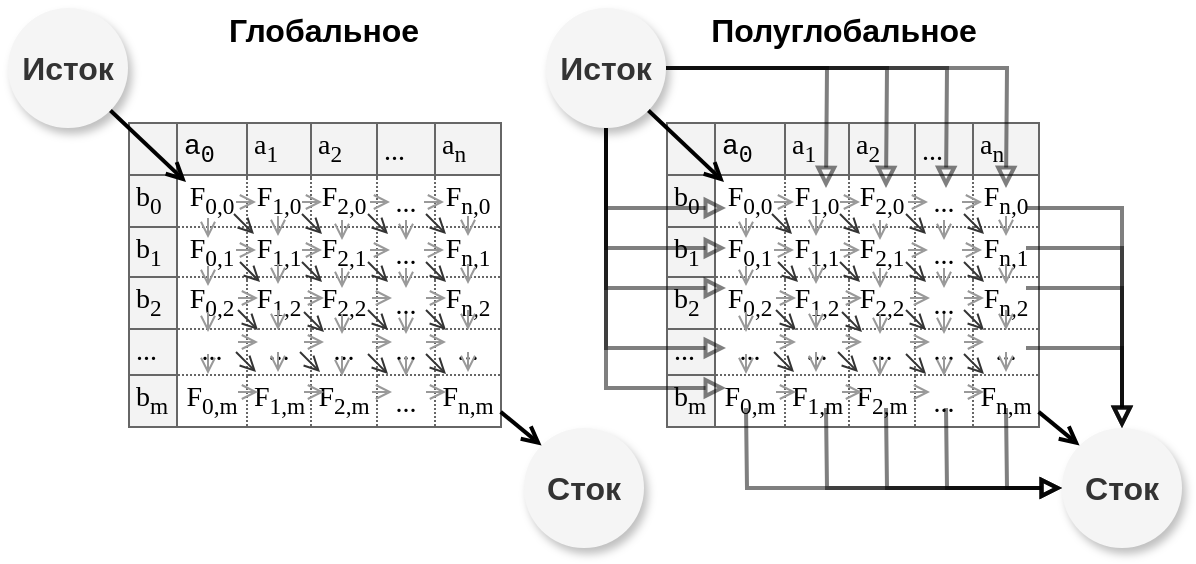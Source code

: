 <mxfile version="24.4.0" type="github">
  <diagram name="Page-1" id="TR0bWK2gaIOVfAq4K6gr">
    <mxGraphModel dx="1434" dy="759" grid="1" gridSize="10" guides="1" tooltips="1" connect="1" arrows="1" fold="1" page="1" pageScale="1" pageWidth="850" pageHeight="1100" math="0" shadow="0">
      <root>
        <mxCell id="0" />
        <mxCell id="1" parent="0" />
        <UserObject label="&lt;table xmlns=&quot;http://www.w3.org/1999/xhtml&quot; cellspacing=&quot;0&quot; cellpadding=&quot;0&quot; dir=&quot;ltr&quot; border=&quot;1&quot; style=&quot;table-layout: fixed; width: 0px; border-collapse: collapse; border: medium; font-size: 14px;&quot; data-sheets-root=&quot;1&quot;&gt;&lt;colgroup&gt;&lt;col width=&quot;24&quot;&gt;&lt;col width=&quot;35&quot;&gt;&lt;col width=&quot;32&quot;&gt;&lt;col width=&quot;33&quot;&gt;&lt;col width=&quot;29&quot;&gt;&lt;col width=&quot;33&quot;&gt;&lt;/colgroup&gt;&lt;tbody&gt;&lt;tr style=&quot;height:21px;&quot;&gt;&lt;td style=&quot;border-top:1px solid #666666;border-right:1px solid #666666;border-bottom:1px solid #666666;border-left:1px solid #666666;overflow:hidden;padding:2px 3px 2px 3px;vertical-align:bottom;background-color:#f3f3f3;&quot;&gt;&lt;/td&gt;&lt;td style=&quot;border-top:1px solid #666666;border-right:1px solid #666666;border-bottom:1px solid #666666;overflow:hidden;padding:2px 3px 2px 3px;vertical-align:bottom;background-color:#f3f3f3;&quot; data-sheets-value=&quot;{&amp;quot;1&amp;quot;:2,&amp;quot;2&amp;quot;:&amp;quot;a0&amp;quot;}&quot;&gt;&lt;font style=&quot;font-size: 14px;&quot; face=&quot;Courier New&quot;&gt;a&lt;sub&gt;0&lt;/sub&gt;&lt;/font&gt;&lt;/td&gt;&lt;td style=&quot;border-top:1px solid #666666;border-right:1px solid #666666;border-bottom:1px solid #666666;overflow:hidden;padding:2px 3px 2px 3px;vertical-align:bottom;background-color:#f3f3f3;&quot; data-sheets-value=&quot;{&amp;quot;1&amp;quot;:2,&amp;quot;2&amp;quot;:&amp;quot;a1&amp;quot;}&quot;&gt;&lt;font style=&quot;font-size: 14px;&quot; face=&quot;Ubbkdl9py_rkLDlpcFot&quot;&gt;a&lt;sub&gt;1&lt;/sub&gt;&lt;/font&gt;&lt;/td&gt;&lt;td style=&quot;border-top:1px solid #666666;border-right:1px solid #666666;border-bottom:1px solid #666666;overflow:hidden;padding:2px 3px 2px 3px;vertical-align:bottom;background-color:#f3f3f3;&quot; data-sheets-value=&quot;{&amp;quot;1&amp;quot;:2,&amp;quot;2&amp;quot;:&amp;quot;a2&amp;quot;}&quot;&gt;&lt;font style=&quot;font-size: 14px;&quot; face=&quot;Ubbkdl9py_rkLDlpcFot&quot;&gt;a&lt;sub&gt;2&lt;/sub&gt;&lt;/font&gt;&lt;/td&gt;&lt;td style=&quot;border-top:1px solid #666666;border-right:1px solid #666666;border-bottom:1px solid #666666;overflow:hidden;padding:2px 3px 2px 3px;vertical-align:bottom;background-color:#f3f3f3;&quot; data-sheets-value=&quot;{&amp;quot;1&amp;quot;:2,&amp;quot;2&amp;quot;:&amp;quot;...&amp;quot;}&quot;&gt;&lt;font style=&quot;font-size: 14px;&quot; face=&quot;Ubbkdl9py_rkLDlpcFot&quot;&gt;...&lt;/font&gt;&lt;/td&gt;&lt;td style=&quot;border-top:1px solid #666666;border-right:1px solid #666666;border-bottom:1px solid #666666;overflow:hidden;padding:2px 3px 2px 3px;vertical-align:bottom;background-color:#f3f3f3;&quot; data-sheets-value=&quot;{&amp;quot;1&amp;quot;:2,&amp;quot;2&amp;quot;:&amp;quot;an&amp;quot;}&quot;&gt;&lt;font style=&quot;font-size: 14px;&quot; face=&quot;Ubbkdl9py_rkLDlpcFot&quot;&gt;a&lt;sub&gt;n&lt;/sub&gt;&lt;/font&gt;&lt;/td&gt;&lt;/tr&gt;&lt;tr style=&quot;height:21px;&quot;&gt;&lt;td style=&quot;border-right:1px solid #666666;border-bottom:1px solid #666666;border-left:1px solid #666666;overflow:hidden;padding:2px 3px 2px 3px;vertical-align:bottom;background-color:#f3f3f3;&quot; data-sheets-value=&quot;{&amp;quot;1&amp;quot;:2,&amp;quot;2&amp;quot;:&amp;quot;b0&amp;quot;}&quot;&gt;&lt;font style=&quot;font-size: 14px;&quot; face=&quot;_6dpCrRIShhTZBK9ziWd&quot;&gt;b&lt;sub&gt;0&lt;/sub&gt;&lt;/font&gt;&lt;/td&gt;&lt;td style=&quot;border-right: 1px dotted rgb(102, 102, 102); border-bottom: 1px dotted rgb(102, 102, 102); overflow: hidden; padding: 2px 3px; vertical-align: bottom; font-weight: normal; text-align: center;&quot; data-sheets-value=&quot;{&amp;quot;1&amp;quot;:2,&amp;quot;2&amp;quot;:&amp;quot;F&amp;quot;}&quot;&gt;&lt;font face=&quot;_6dpCrRIShhTZBK9ziWd&quot;&gt;F&lt;sub&gt;0,0&lt;/sub&gt;&lt;/font&gt;&lt;/td&gt;&lt;td style=&quot;border-right: 1px dotted rgb(102, 102, 102); border-bottom: 1px dotted rgb(102, 102, 102); overflow: hidden; padding: 2px 3px; vertical-align: bottom; font-weight: normal; text-align: center;&quot; data-sheets-value=&quot;{&amp;quot;1&amp;quot;:2,&amp;quot;2&amp;quot;:&amp;quot;F&amp;quot;}&quot;&gt;&lt;font face=&quot;_6dpCrRIShhTZBK9ziWd&quot;&gt;F&lt;sub&gt;1,0&lt;/sub&gt;&lt;/font&gt;&lt;/td&gt;&lt;td style=&quot;border-right: 1px dotted rgb(102, 102, 102); border-bottom: 1px dotted rgb(102, 102, 102); overflow: hidden; padding: 2px 3px; vertical-align: bottom; font-weight: normal; text-align: center;&quot; data-sheets-value=&quot;{&amp;quot;1&amp;quot;:2,&amp;quot;2&amp;quot;:&amp;quot;F&amp;quot;}&quot;&gt;&lt;font face=&quot;_6dpCrRIShhTZBK9ziWd&quot;&gt;F&lt;sub&gt;2,0&lt;/sub&gt;&lt;/font&gt;&lt;/td&gt;&lt;td style=&quot;border-right: 1px dotted rgb(102, 102, 102); border-bottom: 1px dotted rgb(102, 102, 102); overflow: hidden; padding: 2px 3px; vertical-align: bottom; font-weight: normal; text-align: center;&quot; data-sheets-value=&quot;{&amp;quot;1&amp;quot;:2,&amp;quot;2&amp;quot;:&amp;quot;...&amp;quot;}&quot;&gt;&lt;font style=&quot;font-size: 14px;&quot; face=&quot;Ubbkdl9py_rkLDlpcFot&quot;&gt;...&lt;/font&gt;&lt;/td&gt;&lt;td style=&quot;border-right: 1px solid rgb(102, 102, 102); border-bottom: 1px dotted rgb(102, 102, 102); overflow: hidden; padding: 2px 3px; vertical-align: bottom; font-weight: normal; text-align: center;&quot; data-sheets-value=&quot;{&amp;quot;1&amp;quot;:2,&amp;quot;2&amp;quot;:&amp;quot;F&amp;quot;}&quot;&gt;&lt;font face=&quot;_6dpCrRIShhTZBK9ziWd&quot;&gt;F&lt;sub&gt;n,0&lt;/sub&gt;&lt;/font&gt;&lt;/td&gt;&lt;/tr&gt;&lt;tr style=&quot;height:21px;&quot;&gt;&lt;td style=&quot;border-right:1px solid #666666;border-bottom:1px solid #666666;border-left:1px solid #666666;overflow:hidden;padding:2px 3px 2px 3px;vertical-align:bottom;background-color:#f3f3f3;&quot; data-sheets-value=&quot;{&amp;quot;1&amp;quot;:2,&amp;quot;2&amp;quot;:&amp;quot;b1&amp;quot;}&quot;&gt;&lt;font style=&quot;font-size: 14px;&quot; face=&quot;_6dpCrRIShhTZBK9ziWd&quot;&gt;b&lt;sub&gt;1&lt;/sub&gt;&lt;/font&gt;&lt;/td&gt;&lt;td style=&quot;border-right: 1px dotted rgb(102, 102, 102); border-bottom: 1px dotted rgb(102, 102, 102); overflow: hidden; padding: 2px 3px; vertical-align: bottom; font-weight: normal; text-align: center;&quot; data-sheets-value=&quot;{&amp;quot;1&amp;quot;:2,&amp;quot;2&amp;quot;:&amp;quot;F&amp;quot;}&quot;&gt;&lt;font face=&quot;_6dpCrRIShhTZBK9ziWd&quot;&gt;F&lt;sub&gt;0,1&lt;/sub&gt;&lt;/font&gt;&lt;/td&gt;&lt;td style=&quot;border-right: 1px dotted rgb(102, 102, 102); border-bottom: 1px dotted rgb(102, 102, 102); overflow: hidden; padding: 2px 3px; vertical-align: bottom; font-weight: normal; text-align: center;&quot; data-sheets-value=&quot;{&amp;quot;1&amp;quot;:2,&amp;quot;2&amp;quot;:&amp;quot;F&amp;quot;}&quot;&gt;&lt;font face=&quot;_6dpCrRIShhTZBK9ziWd&quot;&gt;F&lt;sub&gt;1,1&lt;/sub&gt;&lt;/font&gt;&lt;/td&gt;&lt;td style=&quot;border-right: 1px dotted rgb(102, 102, 102); border-bottom: 1px dotted rgb(102, 102, 102); overflow: hidden; padding: 2px 3px; vertical-align: bottom; font-weight: normal; text-align: center;&quot; data-sheets-value=&quot;{&amp;quot;1&amp;quot;:2,&amp;quot;2&amp;quot;:&amp;quot;F&amp;quot;}&quot;&gt;&lt;font face=&quot;_6dpCrRIShhTZBK9ziWd&quot;&gt;F&lt;sub&gt;2,1&lt;/sub&gt;&lt;/font&gt;&lt;/td&gt;&lt;td style=&quot;border-right: 1px dotted rgb(102, 102, 102); border-bottom: 1px dotted rgb(102, 102, 102); overflow: hidden; padding: 2px 3px; vertical-align: bottom; font-weight: normal; text-align: center;&quot; data-sheets-value=&quot;{&amp;quot;1&amp;quot;:2,&amp;quot;2&amp;quot;:&amp;quot;...&amp;quot;}&quot;&gt;&lt;font style=&quot;font-size: 14px;&quot; face=&quot;Ubbkdl9py_rkLDlpcFot&quot;&gt;...&lt;/font&gt;&lt;/td&gt;&lt;td style=&quot;border-right: 1px solid rgb(102, 102, 102); border-bottom: 1px dotted rgb(102, 102, 102); overflow: hidden; padding: 2px 3px; vertical-align: bottom; font-weight: normal; text-align: center;&quot; data-sheets-value=&quot;{&amp;quot;1&amp;quot;:2,&amp;quot;2&amp;quot;:&amp;quot;F&amp;quot;}&quot;&gt;&lt;font face=&quot;_6dpCrRIShhTZBK9ziWd&quot;&gt;F&lt;sub&gt;n,1&lt;/sub&gt;&lt;/font&gt;&lt;/td&gt;&lt;/tr&gt;&lt;tr style=&quot;height:21px;&quot;&gt;&lt;td style=&quot;border-right:1px solid #666666;border-bottom:1px solid #666666;border-left:1px solid #666666;overflow:hidden;padding:2px 3px 2px 3px;vertical-align:bottom;background-color:#f3f3f3;&quot; data-sheets-value=&quot;{&amp;quot;1&amp;quot;:2,&amp;quot;2&amp;quot;:&amp;quot;b2&amp;quot;}&quot;&gt;&lt;font style=&quot;font-size: 14px;&quot; face=&quot;_6dpCrRIShhTZBK9ziWd&quot;&gt;b&lt;sub&gt;2&lt;/sub&gt;&lt;/font&gt;&lt;/td&gt;&lt;td style=&quot;border-right: 1px dotted rgb(102, 102, 102); border-bottom: 1px dotted rgb(102, 102, 102); overflow: hidden; padding: 2px 3px; vertical-align: bottom; font-weight: normal; text-align: center;&quot; data-sheets-value=&quot;{&amp;quot;1&amp;quot;:2,&amp;quot;2&amp;quot;:&amp;quot;F&amp;quot;}&quot;&gt;&lt;font face=&quot;_6dpCrRIShhTZBK9ziWd&quot;&gt;F&lt;sub&gt;0,2&lt;/sub&gt;&lt;/font&gt;&lt;/td&gt;&lt;td style=&quot;border-right: 1px dotted rgb(102, 102, 102); border-bottom: 1px dotted rgb(102, 102, 102); overflow: hidden; padding: 2px 3px; vertical-align: bottom; font-weight: normal; text-align: center;&quot; data-sheets-value=&quot;{&amp;quot;1&amp;quot;:2,&amp;quot;2&amp;quot;:&amp;quot;F&amp;quot;}&quot;&gt;&lt;font face=&quot;_6dpCrRIShhTZBK9ziWd&quot;&gt;F&lt;sub&gt;1,2&lt;/sub&gt;&lt;/font&gt;&lt;/td&gt;&lt;td style=&quot;border-right: 1px dotted rgb(102, 102, 102); border-bottom: 1px dotted rgb(102, 102, 102); overflow: hidden; padding: 2px 3px; vertical-align: bottom; font-weight: normal; text-align: center;&quot; data-sheets-value=&quot;{&amp;quot;1&amp;quot;:2,&amp;quot;2&amp;quot;:&amp;quot;F&amp;quot;}&quot;&gt;&lt;font face=&quot;_6dpCrRIShhTZBK9ziWd&quot;&gt;F&lt;sub&gt;2,2&lt;/sub&gt;&lt;/font&gt;&lt;/td&gt;&lt;td style=&quot;border-right: 1px dotted rgb(102, 102, 102); border-bottom: 1px dotted rgb(102, 102, 102); overflow: hidden; padding: 2px 3px; vertical-align: bottom; font-weight: normal; text-align: center;&quot; data-sheets-value=&quot;{&amp;quot;1&amp;quot;:2,&amp;quot;2&amp;quot;:&amp;quot;...&amp;quot;}&quot;&gt;&lt;font style=&quot;font-size: 14px;&quot; face=&quot;Ubbkdl9py_rkLDlpcFot&quot;&gt;...&lt;/font&gt;&lt;/td&gt;&lt;td style=&quot;border-right: 1px solid rgb(102, 102, 102); border-bottom: 1px dotted rgb(102, 102, 102); overflow: hidden; padding: 2px 3px; vertical-align: bottom; font-weight: normal; text-align: center;&quot; data-sheets-value=&quot;{&amp;quot;1&amp;quot;:2,&amp;quot;2&amp;quot;:&amp;quot;F&amp;quot;}&quot;&gt;&lt;font face=&quot;_6dpCrRIShhTZBK9ziWd&quot;&gt;F&lt;sub&gt;n,2&lt;/sub&gt;&lt;/font&gt;&lt;/td&gt;&lt;/tr&gt;&lt;tr style=&quot;height:21px;&quot;&gt;&lt;td style=&quot;border-right:1px solid #666666;border-bottom:1px solid #666666;border-left:1px solid #666666;overflow:hidden;padding:2px 3px 2px 3px;vertical-align:bottom;background-color:#f3f3f3;&quot; data-sheets-value=&quot;{&amp;quot;1&amp;quot;:2,&amp;quot;2&amp;quot;:&amp;quot;...&amp;quot;}&quot;&gt;&lt;font style=&quot;font-size: 14px;&quot; face=&quot;Ubbkdl9py_rkLDlpcFot&quot;&gt;...&lt;/font&gt;&lt;/td&gt;&lt;td style=&quot;border-right: 1px dotted rgb(102, 102, 102); border-bottom: 1px dotted rgb(102, 102, 102); overflow: hidden; padding: 2px 3px; vertical-align: bottom; font-weight: normal; text-align: center;&quot; data-sheets-value=&quot;{&amp;quot;1&amp;quot;:2,&amp;quot;2&amp;quot;:&amp;quot;...&amp;quot;}&quot;&gt;&lt;font style=&quot;font-size: 14px;&quot; face=&quot;Ubbkdl9py_rkLDlpcFot&quot;&gt;...&lt;/font&gt;&lt;/td&gt;&lt;td style=&quot;border-right: 1px dotted rgb(102, 102, 102); border-bottom: 1px dotted rgb(102, 102, 102); overflow: hidden; padding: 2px 3px; vertical-align: bottom; font-weight: normal; text-align: center;&quot; data-sheets-value=&quot;{&amp;quot;1&amp;quot;:2,&amp;quot;2&amp;quot;:&amp;quot;...&amp;quot;}&quot;&gt;&lt;font style=&quot;font-size: 14px;&quot; face=&quot;Ubbkdl9py_rkLDlpcFot&quot;&gt;...&lt;/font&gt;&lt;/td&gt;&lt;td style=&quot;border-right: 1px dotted rgb(102, 102, 102); border-bottom: 1px dotted rgb(102, 102, 102); overflow: hidden; padding: 2px 3px; vertical-align: bottom; font-weight: normal; text-align: center;&quot; data-sheets-value=&quot;{&amp;quot;1&amp;quot;:2,&amp;quot;2&amp;quot;:&amp;quot;...&amp;quot;}&quot;&gt;&lt;font style=&quot;font-size: 14px;&quot; face=&quot;Ubbkdl9py_rkLDlpcFot&quot;&gt;...&lt;/font&gt;&lt;/td&gt;&lt;td style=&quot;border-right: 1px dotted rgb(102, 102, 102); border-bottom: 1px dotted rgb(102, 102, 102); overflow: hidden; padding: 2px 3px; vertical-align: bottom; font-weight: normal; text-align: center;&quot; data-sheets-value=&quot;{&amp;quot;1&amp;quot;:2,&amp;quot;2&amp;quot;:&amp;quot;...&amp;quot;}&quot;&gt;&lt;font style=&quot;font-size: 14px;&quot; face=&quot;Ubbkdl9py_rkLDlpcFot&quot;&gt;...&lt;/font&gt;&lt;/td&gt;&lt;td style=&quot;border-right: 1px solid rgb(102, 102, 102); border-bottom: 1px dotted rgb(102, 102, 102); overflow: hidden; padding: 2px 3px; vertical-align: bottom; font-weight: normal; text-align: center;&quot; data-sheets-value=&quot;{&amp;quot;1&amp;quot;:2,&amp;quot;2&amp;quot;:&amp;quot;...&amp;quot;}&quot;&gt;&lt;font style=&quot;font-size: 14px;&quot; face=&quot;Ubbkdl9py_rkLDlpcFot&quot;&gt;...&lt;/font&gt;&lt;/td&gt;&lt;/tr&gt;&lt;tr style=&quot;height:21px;&quot;&gt;&lt;td style=&quot;border-right:1px solid #666666;border-bottom:1px solid #666666;border-left:1px solid #666666;overflow:hidden;padding:2px 3px 2px 3px;vertical-align:bottom;background-color:#f3f3f3;&quot; data-sheets-value=&quot;{&amp;quot;1&amp;quot;:2,&amp;quot;2&amp;quot;:&amp;quot;bm&amp;quot;}&quot;&gt;&lt;font style=&quot;font-size: 14px;&quot; face=&quot;_6dpCrRIShhTZBK9ziWd&quot;&gt;b&lt;sub&gt;m&lt;/sub&gt;&lt;/font&gt;&lt;/td&gt;&lt;td style=&quot;border-right: 1px dotted rgb(102, 102, 102); border-bottom: 1px solid rgb(102, 102, 102); overflow: hidden; padding: 2px 3px; vertical-align: bottom; font-weight: normal; text-align: center;&quot; data-sheets-value=&quot;{&amp;quot;1&amp;quot;:2,&amp;quot;2&amp;quot;:&amp;quot;F&amp;quot;}&quot;&gt;&lt;font face=&quot;_6dpCrRIShhTZBK9ziWd&quot;&gt;F&lt;sub&gt;0,m&lt;/sub&gt;&lt;/font&gt;&lt;/td&gt;&lt;td style=&quot;border-right: 1px dotted rgb(102, 102, 102); border-bottom: 1px solid rgb(102, 102, 102); overflow: hidden; padding: 2px 3px; vertical-align: bottom; font-weight: normal; text-align: center;&quot; data-sheets-value=&quot;{&amp;quot;1&amp;quot;:2,&amp;quot;2&amp;quot;:&amp;quot;F&amp;quot;}&quot;&gt;&lt;font face=&quot;_6dpCrRIShhTZBK9ziWd&quot;&gt;F&lt;sub&gt;1,m&lt;/sub&gt;&lt;/font&gt;&lt;/td&gt;&lt;td style=&quot;border-right: 1px dotted rgb(102, 102, 102); border-bottom: 1px solid rgb(102, 102, 102); overflow: hidden; padding: 2px 3px; vertical-align: bottom; font-weight: normal; text-align: center;&quot; data-sheets-value=&quot;{&amp;quot;1&amp;quot;:2,&amp;quot;2&amp;quot;:&amp;quot;F&amp;quot;}&quot;&gt;&lt;font face=&quot;_6dpCrRIShhTZBK9ziWd&quot;&gt;F&lt;sub&gt;2,m&lt;/sub&gt;&lt;/font&gt;&lt;/td&gt;&lt;td style=&quot;border-right: 1px dotted rgb(102, 102, 102); border-bottom: 1px solid rgb(102, 102, 102); overflow: hidden; padding: 2px 3px; vertical-align: bottom; font-weight: normal; text-align: center;&quot; data-sheets-value=&quot;{&amp;quot;1&amp;quot;:2,&amp;quot;2&amp;quot;:&amp;quot;...&amp;quot;}&quot;&gt;&lt;font style=&quot;font-size: 14px;&quot; face=&quot;Ubbkdl9py_rkLDlpcFot&quot;&gt;...&lt;/font&gt;&lt;/td&gt;&lt;td style=&quot;border-right: 1px solid rgb(102, 102, 102); border-bottom: 1px solid rgb(102, 102, 102); overflow: hidden; padding: 2px 3px; vertical-align: bottom; font-weight: normal; text-align: center;&quot; data-sheets-value=&quot;{&amp;quot;1&amp;quot;:2,&amp;quot;2&amp;quot;:&amp;quot;F&amp;quot;}&quot;&gt;&lt;font face=&quot;_6dpCrRIShhTZBK9ziWd&quot;&gt;F&lt;sub&gt;n,m&lt;/sub&gt;&lt;/font&gt;&lt;/td&gt;&lt;/tr&gt;&lt;/tbody&gt;&lt;/table&gt;" link="&lt;table xmlns=&quot;http://www.w3.org/1999/xhtml&quot; cellspacing=&quot;0&quot; cellpadding=&quot;0&quot; dir=&quot;ltr&quot; border=&quot;1&quot; style=&quot;table-layout:fixed;font-size:10pt;font-family:Arial;width:0px;border-collapse:collapse;border:none&quot; data-sheets-root=&quot;1&quot;&gt;&lt;colgroup&gt;&lt;col width=&quot;24&quot;&gt;&lt;col width=&quot;35&quot;&gt;&lt;col width=&quot;32&quot;&gt;&lt;col width=&quot;33&quot;&gt;&lt;col width=&quot;29&quot;&gt;&lt;col width=&quot;33&quot;&gt;&lt;/colgroup&gt;&lt;tbody&gt;&lt;tr style=&quot;height:21px;&quot;&gt;&lt;td style=&quot;border-top:1px solid #666666;border-right:1px solid #666666;border-bottom:1px solid #666666;border-left:1px solid #666666;overflow:hidden;padding:2px 3px 2px 3px;vertical-align:bottom;background-color:#f3f3f3;&quot;&gt;&lt;/td&gt;&lt;td style=&quot;border-top:1px solid #666666;border-right:1px solid #666666;border-bottom:1px solid #666666;overflow:hidden;padding:2px 3px 2px 3px;vertical-align:bottom;background-color:#f3f3f3;&quot; data-sheets-value=&quot;{&amp;quot;1&amp;quot;:2,&amp;quot;2&amp;quot;:&amp;quot;a0&amp;quot;}&quot;&gt;a0&lt;/td&gt;&lt;td style=&quot;border-top:1px solid #666666;border-right:1px solid #666666;border-bottom:1px solid #666666;overflow:hidden;padding:2px 3px 2px 3px;vertical-align:bottom;background-color:#f3f3f3;&quot; data-sheets-value=&quot;{&amp;quot;1&amp;quot;:2,&amp;quot;2&amp;quot;:&amp;quot;a1&amp;quot;}&quot;&gt;a1&lt;/td&gt;&lt;td style=&quot;border-top:1px solid #666666;border-right:1px solid #666666;border-bottom:1px solid #666666;overflow:hidden;padding:2px 3px 2px 3px;vertical-align:bottom;background-color:#f3f3f3;&quot; data-sheets-value=&quot;{&amp;quot;1&amp;quot;:2,&amp;quot;2&amp;quot;:&amp;quot;a2&amp;quot;}&quot;&gt;a2&lt;/td&gt;&lt;td style=&quot;border-top:1px solid #666666;border-right:1px solid #666666;border-bottom:1px solid #666666;overflow:hidden;padding:2px 3px 2px 3px;vertical-align:bottom;background-color:#f3f3f3;&quot; data-sheets-value=&quot;{&amp;quot;1&amp;quot;:2,&amp;quot;2&amp;quot;:&amp;quot;...&amp;quot;}&quot;&gt;...&lt;/td&gt;&lt;td style=&quot;border-top:1px solid #666666;border-right:1px solid #666666;border-bottom:1px solid #666666;overflow:hidden;padding:2px 3px 2px 3px;vertical-align:bottom;background-color:#f3f3f3;&quot; data-sheets-value=&quot;{&amp;quot;1&amp;quot;:2,&amp;quot;2&amp;quot;:&amp;quot;an&amp;quot;}&quot;&gt;an&lt;/td&gt;&lt;/tr&gt;&lt;tr style=&quot;height:21px;&quot;&gt;&lt;td style=&quot;border-right:1px solid #666666;border-bottom:1px solid #666666;border-left:1px solid #666666;overflow:hidden;padding:2px 3px 2px 3px;vertical-align:bottom;background-color:#f3f3f3;&quot; data-sheets-value=&quot;{&amp;quot;1&amp;quot;:2,&amp;quot;2&amp;quot;:&amp;quot;b0&amp;quot;}&quot;&gt;b0&lt;/td&gt;&lt;td style=&quot;border-right:1px dotted #666666;border-bottom:1px dotted #666666;overflow:hidden;padding:2px 3px 2px 3px;vertical-align:bottom;font-family:Courier New;font-weight:normal;text-align:center;&quot; data-sheets-value=&quot;{&amp;quot;1&amp;quot;:2,&amp;quot;2&amp;quot;:&amp;quot;F&amp;quot;}&quot;&gt;F&lt;/td&gt;&lt;td style=&quot;border-right:1px dotted #666666;border-bottom:1px dotted #666666;overflow:hidden;padding:2px 3px 2px 3px;vertical-align:bottom;font-family:Courier New;font-weight:normal;text-align:center;&quot; data-sheets-value=&quot;{&amp;quot;1&amp;quot;:2,&amp;quot;2&amp;quot;:&amp;quot;F&amp;quot;}&quot;&gt;F&lt;/td&gt;&lt;td style=&quot;border-right:1px dotted #666666;border-bottom:1px dotted #666666;overflow:hidden;padding:2px 3px 2px 3px;vertical-align:bottom;font-family:Courier New;font-weight:normal;text-align:center;&quot; data-sheets-value=&quot;{&amp;quot;1&amp;quot;:2,&amp;quot;2&amp;quot;:&amp;quot;F&amp;quot;}&quot;&gt;F&lt;/td&gt;&lt;td style=&quot;border-right:1px dotted #666666;border-bottom:1px dotted #666666;overflow:hidden;padding:2px 3px 2px 3px;vertical-align:bottom;font-family:Courier New;font-weight:normal;text-align:center;&quot; data-sheets-value=&quot;{&amp;quot;1&amp;quot;:2,&amp;quot;2&amp;quot;:&amp;quot;...&amp;quot;}&quot;&gt;...&lt;/td&gt;&lt;td style=&quot;border-right:1px solid #666666;border-bottom:1px dotted #666666;overflow:hidden;padding:2px 3px 2px 3px;vertical-align:bottom;font-family:Courier New;font-weight:normal;text-align:center;&quot; data-sheets-value=&quot;{&amp;quot;1&amp;quot;:2,&amp;quot;2&amp;quot;:&amp;quot;F&amp;quot;}&quot;&gt;F&lt;/td&gt;&lt;/tr&gt;&lt;tr style=&quot;height:21px;&quot;&gt;&lt;td style=&quot;border-right:1px solid #666666;border-bottom:1px solid #666666;border-left:1px solid #666666;overflow:hidden;padding:2px 3px 2px 3px;vertical-align:bottom;background-color:#f3f3f3;&quot; data-sheets-value=&quot;{&amp;quot;1&amp;quot;:2,&amp;quot;2&amp;quot;:&amp;quot;b1&amp;quot;}&quot;&gt;b1&lt;/td&gt;&lt;td style=&quot;border-right:1px dotted #666666;border-bottom:1px dotted #666666;overflow:hidden;padding:2px 3px 2px 3px;vertical-align:bottom;font-family:Courier New;font-weight:normal;text-align:center;&quot; data-sheets-value=&quot;{&amp;quot;1&amp;quot;:2,&amp;quot;2&amp;quot;:&amp;quot;F&amp;quot;}&quot;&gt;F&lt;/td&gt;&lt;td style=&quot;border-right:1px dotted #666666;border-bottom:1px dotted #666666;overflow:hidden;padding:2px 3px 2px 3px;vertical-align:bottom;font-family:Courier New;font-weight:normal;text-align:center;&quot; data-sheets-value=&quot;{&amp;quot;1&amp;quot;:2,&amp;quot;2&amp;quot;:&amp;quot;F&amp;quot;}&quot;&gt;F&lt;/td&gt;&lt;td style=&quot;border-right:1px dotted #666666;border-bottom:1px dotted #666666;overflow:hidden;padding:2px 3px 2px 3px;vertical-align:bottom;font-family:Courier New;font-weight:normal;text-align:center;&quot; data-sheets-value=&quot;{&amp;quot;1&amp;quot;:2,&amp;quot;2&amp;quot;:&amp;quot;F&amp;quot;}&quot;&gt;F&lt;/td&gt;&lt;td style=&quot;border-right:1px dotted #666666;border-bottom:1px dotted #666666;overflow:hidden;padding:2px 3px 2px 3px;vertical-align:bottom;font-family:Courier New;font-weight:normal;text-align:center;&quot; data-sheets-value=&quot;{&amp;quot;1&amp;quot;:2,&amp;quot;2&amp;quot;:&amp;quot;...&amp;quot;}&quot;&gt;...&lt;/td&gt;&lt;td style=&quot;border-right:1px solid #666666;border-bottom:1px dotted #666666;overflow:hidden;padding:2px 3px 2px 3px;vertical-align:bottom;font-family:Courier New;font-weight:normal;text-align:center;&quot; data-sheets-value=&quot;{&amp;quot;1&amp;quot;:2,&amp;quot;2&amp;quot;:&amp;quot;F&amp;quot;}&quot;&gt;F&lt;/td&gt;&lt;/tr&gt;&lt;tr style=&quot;height:21px;&quot;&gt;&lt;td style=&quot;border-right:1px solid #666666;border-bottom:1px solid #666666;border-left:1px solid #666666;overflow:hidden;padding:2px 3px 2px 3px;vertical-align:bottom;background-color:#f3f3f3;&quot; data-sheets-value=&quot;{&amp;quot;1&amp;quot;:2,&amp;quot;2&amp;quot;:&amp;quot;b2&amp;quot;}&quot;&gt;b2&lt;/td&gt;&lt;td style=&quot;border-right:1px dotted #666666;border-bottom:1px dotted #666666;overflow:hidden;padding:2px 3px 2px 3px;vertical-align:bottom;font-family:Courier New;font-weight:normal;text-align:center;&quot; data-sheets-value=&quot;{&amp;quot;1&amp;quot;:2,&amp;quot;2&amp;quot;:&amp;quot;F&amp;quot;}&quot;&gt;F&lt;/td&gt;&lt;td style=&quot;border-right:1px dotted #666666;border-bottom:1px dotted #666666;overflow:hidden;padding:2px 3px 2px 3px;vertical-align:bottom;font-family:Courier New;font-weight:normal;text-align:center;&quot; data-sheets-value=&quot;{&amp;quot;1&amp;quot;:2,&amp;quot;2&amp;quot;:&amp;quot;F&amp;quot;}&quot;&gt;F&lt;/td&gt;&lt;td style=&quot;border-right:1px dotted #666666;border-bottom:1px dotted #666666;overflow:hidden;padding:2px 3px 2px 3px;vertical-align:bottom;font-family:Courier New;font-weight:normal;text-align:center;&quot; data-sheets-value=&quot;{&amp;quot;1&amp;quot;:2,&amp;quot;2&amp;quot;:&amp;quot;F&amp;quot;}&quot;&gt;F&lt;/td&gt;&lt;td style=&quot;border-right:1px dotted #666666;border-bottom:1px dotted #666666;overflow:hidden;padding:2px 3px 2px 3px;vertical-align:bottom;font-family:Courier New;font-weight:normal;text-align:center;&quot; data-sheets-value=&quot;{&amp;quot;1&amp;quot;:2,&amp;quot;2&amp;quot;:&amp;quot;...&amp;quot;}&quot;&gt;...&lt;/td&gt;&lt;td style=&quot;border-right:1px solid #666666;border-bottom:1px dotted #666666;overflow:hidden;padding:2px 3px 2px 3px;vertical-align:bottom;font-family:Courier New;font-weight:normal;text-align:center;&quot; data-sheets-value=&quot;{&amp;quot;1&amp;quot;:2,&amp;quot;2&amp;quot;:&amp;quot;F&amp;quot;}&quot;&gt;F&lt;/td&gt;&lt;/tr&gt;&lt;tr style=&quot;height:21px;&quot;&gt;&lt;td style=&quot;border-right:1px solid #666666;border-bottom:1px solid #666666;border-left:1px solid #666666;overflow:hidden;padding:2px 3px 2px 3px;vertical-align:bottom;background-color:#f3f3f3;&quot; data-sheets-value=&quot;{&amp;quot;1&amp;quot;:2,&amp;quot;2&amp;quot;:&amp;quot;...&amp;quot;}&quot;&gt;...&lt;/td&gt;&lt;td style=&quot;border-right:1px dotted #666666;border-bottom:1px dotted #666666;overflow:hidden;padding:2px 3px 2px 3px;vertical-align:bottom;font-family:Courier New;font-weight:normal;text-align:center;&quot; data-sheets-value=&quot;{&amp;quot;1&amp;quot;:2,&amp;quot;2&amp;quot;:&amp;quot;...&amp;quot;}&quot;&gt;...&lt;/td&gt;&lt;td style=&quot;border-right:1px dotted #666666;border-bottom:1px dotted #666666;overflow:hidden;padding:2px 3px 2px 3px;vertical-align:bottom;font-family:Courier New;font-weight:normal;text-align:center;&quot; data-sheets-value=&quot;{&amp;quot;1&amp;quot;:2,&amp;quot;2&amp;quot;:&amp;quot;...&amp;quot;}&quot;&gt;...&lt;/td&gt;&lt;td style=&quot;border-right:1px dotted #666666;border-bottom:1px dotted #666666;overflow:hidden;padding:2px 3px 2px 3px;vertical-align:bottom;font-family:Courier New;font-weight:normal;text-align:center;&quot; data-sheets-value=&quot;{&amp;quot;1&amp;quot;:2,&amp;quot;2&amp;quot;:&amp;quot;...&amp;quot;}&quot;&gt;...&lt;/td&gt;&lt;td style=&quot;border-right:1px dotted #666666;border-bottom:1px dotted #666666;overflow:hidden;padding:2px 3px 2px 3px;vertical-align:bottom;font-family:Courier New;font-weight:normal;text-align:center;&quot; data-sheets-value=&quot;{&amp;quot;1&amp;quot;:2,&amp;quot;2&amp;quot;:&amp;quot;...&amp;quot;}&quot;&gt;...&lt;/td&gt;&lt;td style=&quot;border-right:1px solid #666666;border-bottom:1px dotted #666666;overflow:hidden;padding:2px 3px 2px 3px;vertical-align:bottom;font-family:Courier New;font-weight:normal;text-align:center;&quot; data-sheets-value=&quot;{&amp;quot;1&amp;quot;:2,&amp;quot;2&amp;quot;:&amp;quot;...&amp;quot;}&quot;&gt;...&lt;/td&gt;&lt;/tr&gt;&lt;tr style=&quot;height:21px;&quot;&gt;&lt;td style=&quot;border-right:1px solid #666666;border-bottom:1px solid #666666;border-left:1px solid #666666;overflow:hidden;padding:2px 3px 2px 3px;vertical-align:bottom;background-color:#f3f3f3;&quot; data-sheets-value=&quot;{&amp;quot;1&amp;quot;:2,&amp;quot;2&amp;quot;:&amp;quot;bm&amp;quot;}&quot;&gt;bm&lt;/td&gt;&lt;td style=&quot;border-right:1px dotted #666666;border-bottom:1px solid #666666;overflow:hidden;padding:2px 3px 2px 3px;vertical-align:bottom;font-family:Courier New;font-weight:normal;text-align:center;&quot; data-sheets-value=&quot;{&amp;quot;1&amp;quot;:2,&amp;quot;2&amp;quot;:&amp;quot;F&amp;quot;}&quot;&gt;F&lt;/td&gt;&lt;td style=&quot;border-right:1px dotted #666666;border-bottom:1px solid #666666;overflow:hidden;padding:2px 3px 2px 3px;vertical-align:bottom;font-family:Courier New;font-weight:normal;text-align:center;&quot; data-sheets-value=&quot;{&amp;quot;1&amp;quot;:2,&amp;quot;2&amp;quot;:&amp;quot;F&amp;quot;}&quot;&gt;F&lt;/td&gt;&lt;td style=&quot;border-right:1px dotted #666666;border-bottom:1px solid #666666;overflow:hidden;padding:2px 3px 2px 3px;vertical-align:bottom;font-family:Courier New;font-weight:normal;text-align:center;&quot; data-sheets-value=&quot;{&amp;quot;1&amp;quot;:2,&amp;quot;2&amp;quot;:&amp;quot;F&amp;quot;}&quot;&gt;F&lt;/td&gt;&lt;td style=&quot;border-right:1px dotted #666666;border-bottom:1px solid #666666;overflow:hidden;padding:2px 3px 2px 3px;vertical-align:bottom;font-family:Courier New;font-weight:normal;text-align:center;&quot; data-sheets-value=&quot;{&amp;quot;1&amp;quot;:2,&amp;quot;2&amp;quot;:&amp;quot;...&amp;quot;}&quot;&gt;...&lt;/td&gt;&lt;td style=&quot;border-right:1px solid #666666;border-bottom:1px solid #666666;overflow:hidden;padding:2px 3px 2px 3px;vertical-align:bottom;font-family:Courier New;font-weight:normal;text-align:center;&quot; data-sheets-value=&quot;{&amp;quot;1&amp;quot;:2,&amp;quot;2&amp;quot;:&amp;quot;F&amp;quot;}&quot;&gt;F&lt;/td&gt;&lt;/tr&gt;&lt;/tbody&gt;&lt;/table&gt;" id="6tJHJsBRtdzUwMMs_dE9-142">
          <mxCell style="text;whiteSpace=wrap;html=1;movable=1;resizable=1;rotatable=1;deletable=1;editable=1;locked=0;connectable=1;" vertex="1" parent="1">
            <mxGeometry x="349" y="110" width="220" height="150" as="geometry" />
          </mxCell>
        </UserObject>
        <mxCell id="6tJHJsBRtdzUwMMs_dE9-1" value="&lt;font style=&quot;font-size: 16px;&quot;&gt;&lt;b&gt;Исток&lt;/b&gt;&lt;/font&gt;" style="ellipse;whiteSpace=wrap;html=1;aspect=fixed;fillColor=#f5f5f5;fontColor=#333333;strokeColor=none;shadow=1;" vertex="1" parent="1">
          <mxGeometry x="22" y="60" width="60" height="60" as="geometry" />
        </mxCell>
        <mxCell id="6tJHJsBRtdzUwMMs_dE9-10" value="&lt;font style=&quot;font-size: 16px;&quot;&gt;&lt;b&gt;Cток&lt;/b&gt;&lt;/font&gt;" style="ellipse;whiteSpace=wrap;html=1;aspect=fixed;fillColor=#f5f5f5;fontColor=#333333;strokeColor=none;shadow=1;" vertex="1" parent="1">
          <mxGeometry x="280" y="270" width="60" height="60" as="geometry" />
        </mxCell>
        <UserObject label="&lt;table xmlns=&quot;http://www.w3.org/1999/xhtml&quot; cellspacing=&quot;0&quot; cellpadding=&quot;0&quot; dir=&quot;ltr&quot; border=&quot;1&quot; style=&quot;table-layout: fixed; width: 0px; border-collapse: collapse; border: medium; font-size: 14px;&quot; data-sheets-root=&quot;1&quot;&gt;&lt;colgroup&gt;&lt;col width=&quot;24&quot;&gt;&lt;col width=&quot;35&quot;&gt;&lt;col width=&quot;32&quot;&gt;&lt;col width=&quot;33&quot;&gt;&lt;col width=&quot;29&quot;&gt;&lt;col width=&quot;33&quot;&gt;&lt;/colgroup&gt;&lt;tbody&gt;&lt;tr style=&quot;height:21px;&quot;&gt;&lt;td style=&quot;border-top:1px solid #666666;border-right:1px solid #666666;border-bottom:1px solid #666666;border-left:1px solid #666666;overflow:hidden;padding:2px 3px 2px 3px;vertical-align:bottom;background-color:#f3f3f3;&quot;&gt;&lt;/td&gt;&lt;td style=&quot;border-top:1px solid #666666;border-right:1px solid #666666;border-bottom:1px solid #666666;overflow:hidden;padding:2px 3px 2px 3px;vertical-align:bottom;background-color:#f3f3f3;&quot; data-sheets-value=&quot;{&amp;quot;1&amp;quot;:2,&amp;quot;2&amp;quot;:&amp;quot;a0&amp;quot;}&quot;&gt;&lt;font style=&quot;font-size: 14px;&quot; face=&quot;Courier New&quot;&gt;a&lt;sub&gt;0&lt;/sub&gt;&lt;/font&gt;&lt;/td&gt;&lt;td style=&quot;border-top:1px solid #666666;border-right:1px solid #666666;border-bottom:1px solid #666666;overflow:hidden;padding:2px 3px 2px 3px;vertical-align:bottom;background-color:#f3f3f3;&quot; data-sheets-value=&quot;{&amp;quot;1&amp;quot;:2,&amp;quot;2&amp;quot;:&amp;quot;a1&amp;quot;}&quot;&gt;&lt;font style=&quot;font-size: 14px;&quot; face=&quot;Ubbkdl9py_rkLDlpcFot&quot;&gt;a&lt;sub&gt;1&lt;/sub&gt;&lt;/font&gt;&lt;/td&gt;&lt;td style=&quot;border-top:1px solid #666666;border-right:1px solid #666666;border-bottom:1px solid #666666;overflow:hidden;padding:2px 3px 2px 3px;vertical-align:bottom;background-color:#f3f3f3;&quot; data-sheets-value=&quot;{&amp;quot;1&amp;quot;:2,&amp;quot;2&amp;quot;:&amp;quot;a2&amp;quot;}&quot;&gt;&lt;font style=&quot;font-size: 14px;&quot; face=&quot;Ubbkdl9py_rkLDlpcFot&quot;&gt;a&lt;sub&gt;2&lt;/sub&gt;&lt;/font&gt;&lt;/td&gt;&lt;td style=&quot;border-top:1px solid #666666;border-right:1px solid #666666;border-bottom:1px solid #666666;overflow:hidden;padding:2px 3px 2px 3px;vertical-align:bottom;background-color:#f3f3f3;&quot; data-sheets-value=&quot;{&amp;quot;1&amp;quot;:2,&amp;quot;2&amp;quot;:&amp;quot;...&amp;quot;}&quot;&gt;&lt;font style=&quot;font-size: 14px;&quot; face=&quot;Ubbkdl9py_rkLDlpcFot&quot;&gt;...&lt;/font&gt;&lt;/td&gt;&lt;td style=&quot;border-top:1px solid #666666;border-right:1px solid #666666;border-bottom:1px solid #666666;overflow:hidden;padding:2px 3px 2px 3px;vertical-align:bottom;background-color:#f3f3f3;&quot; data-sheets-value=&quot;{&amp;quot;1&amp;quot;:2,&amp;quot;2&amp;quot;:&amp;quot;an&amp;quot;}&quot;&gt;&lt;font style=&quot;font-size: 14px;&quot; face=&quot;Ubbkdl9py_rkLDlpcFot&quot;&gt;a&lt;sub&gt;n&lt;/sub&gt;&lt;/font&gt;&lt;/td&gt;&lt;/tr&gt;&lt;tr style=&quot;height:21px;&quot;&gt;&lt;td style=&quot;border-right:1px solid #666666;border-bottom:1px solid #666666;border-left:1px solid #666666;overflow:hidden;padding:2px 3px 2px 3px;vertical-align:bottom;background-color:#f3f3f3;&quot; data-sheets-value=&quot;{&amp;quot;1&amp;quot;:2,&amp;quot;2&amp;quot;:&amp;quot;b0&amp;quot;}&quot;&gt;&lt;font style=&quot;font-size: 14px;&quot; face=&quot;_6dpCrRIShhTZBK9ziWd&quot;&gt;b&lt;sub&gt;0&lt;/sub&gt;&lt;/font&gt;&lt;/td&gt;&lt;td style=&quot;border-right: 1px dotted rgb(102, 102, 102); border-bottom: 1px dotted rgb(102, 102, 102); overflow: hidden; padding: 2px 3px; vertical-align: bottom; font-weight: normal; text-align: center;&quot; data-sheets-value=&quot;{&amp;quot;1&amp;quot;:2,&amp;quot;2&amp;quot;:&amp;quot;F&amp;quot;}&quot;&gt;&lt;font face=&quot;_6dpCrRIShhTZBK9ziWd&quot;&gt;F&lt;sub&gt;0,0&lt;/sub&gt;&lt;/font&gt;&lt;/td&gt;&lt;td style=&quot;border-right: 1px dotted rgb(102, 102, 102); border-bottom: 1px dotted rgb(102, 102, 102); overflow: hidden; padding: 2px 3px; vertical-align: bottom; font-weight: normal; text-align: center;&quot; data-sheets-value=&quot;{&amp;quot;1&amp;quot;:2,&amp;quot;2&amp;quot;:&amp;quot;F&amp;quot;}&quot;&gt;&lt;font face=&quot;_6dpCrRIShhTZBK9ziWd&quot;&gt;F&lt;sub&gt;1,0&lt;/sub&gt;&lt;/font&gt;&lt;/td&gt;&lt;td style=&quot;border-right: 1px dotted rgb(102, 102, 102); border-bottom: 1px dotted rgb(102, 102, 102); overflow: hidden; padding: 2px 3px; vertical-align: bottom; font-weight: normal; text-align: center;&quot; data-sheets-value=&quot;{&amp;quot;1&amp;quot;:2,&amp;quot;2&amp;quot;:&amp;quot;F&amp;quot;}&quot;&gt;&lt;font face=&quot;_6dpCrRIShhTZBK9ziWd&quot;&gt;F&lt;sub&gt;2,0&lt;/sub&gt;&lt;/font&gt;&lt;/td&gt;&lt;td style=&quot;border-right: 1px dotted rgb(102, 102, 102); border-bottom: 1px dotted rgb(102, 102, 102); overflow: hidden; padding: 2px 3px; vertical-align: bottom; font-weight: normal; text-align: center;&quot; data-sheets-value=&quot;{&amp;quot;1&amp;quot;:2,&amp;quot;2&amp;quot;:&amp;quot;...&amp;quot;}&quot;&gt;&lt;font style=&quot;font-size: 14px;&quot; face=&quot;Ubbkdl9py_rkLDlpcFot&quot;&gt;...&lt;/font&gt;&lt;/td&gt;&lt;td style=&quot;border-right: 1px solid rgb(102, 102, 102); border-bottom: 1px dotted rgb(102, 102, 102); overflow: hidden; padding: 2px 3px; vertical-align: bottom; font-weight: normal; text-align: center;&quot; data-sheets-value=&quot;{&amp;quot;1&amp;quot;:2,&amp;quot;2&amp;quot;:&amp;quot;F&amp;quot;}&quot;&gt;&lt;font face=&quot;_6dpCrRIShhTZBK9ziWd&quot;&gt;F&lt;sub&gt;n,0&lt;/sub&gt;&lt;/font&gt;&lt;/td&gt;&lt;/tr&gt;&lt;tr style=&quot;height:21px;&quot;&gt;&lt;td style=&quot;border-right:1px solid #666666;border-bottom:1px solid #666666;border-left:1px solid #666666;overflow:hidden;padding:2px 3px 2px 3px;vertical-align:bottom;background-color:#f3f3f3;&quot; data-sheets-value=&quot;{&amp;quot;1&amp;quot;:2,&amp;quot;2&amp;quot;:&amp;quot;b1&amp;quot;}&quot;&gt;&lt;font style=&quot;font-size: 14px;&quot; face=&quot;_6dpCrRIShhTZBK9ziWd&quot;&gt;b&lt;sub&gt;1&lt;/sub&gt;&lt;/font&gt;&lt;/td&gt;&lt;td style=&quot;border-right: 1px dotted rgb(102, 102, 102); border-bottom: 1px dotted rgb(102, 102, 102); overflow: hidden; padding: 2px 3px; vertical-align: bottom; font-weight: normal; text-align: center;&quot; data-sheets-value=&quot;{&amp;quot;1&amp;quot;:2,&amp;quot;2&amp;quot;:&amp;quot;F&amp;quot;}&quot;&gt;&lt;font face=&quot;_6dpCrRIShhTZBK9ziWd&quot;&gt;F&lt;sub&gt;0,1&lt;/sub&gt;&lt;/font&gt;&lt;/td&gt;&lt;td style=&quot;border-right: 1px dotted rgb(102, 102, 102); border-bottom: 1px dotted rgb(102, 102, 102); overflow: hidden; padding: 2px 3px; vertical-align: bottom; font-weight: normal; text-align: center;&quot; data-sheets-value=&quot;{&amp;quot;1&amp;quot;:2,&amp;quot;2&amp;quot;:&amp;quot;F&amp;quot;}&quot;&gt;&lt;font face=&quot;_6dpCrRIShhTZBK9ziWd&quot;&gt;F&lt;sub&gt;1,1&lt;/sub&gt;&lt;/font&gt;&lt;/td&gt;&lt;td style=&quot;border-right: 1px dotted rgb(102, 102, 102); border-bottom: 1px dotted rgb(102, 102, 102); overflow: hidden; padding: 2px 3px; vertical-align: bottom; font-weight: normal; text-align: center;&quot; data-sheets-value=&quot;{&amp;quot;1&amp;quot;:2,&amp;quot;2&amp;quot;:&amp;quot;F&amp;quot;}&quot;&gt;&lt;font face=&quot;_6dpCrRIShhTZBK9ziWd&quot;&gt;F&lt;sub&gt;2,1&lt;/sub&gt;&lt;/font&gt;&lt;/td&gt;&lt;td style=&quot;border-right: 1px dotted rgb(102, 102, 102); border-bottom: 1px dotted rgb(102, 102, 102); overflow: hidden; padding: 2px 3px; vertical-align: bottom; font-weight: normal; text-align: center;&quot; data-sheets-value=&quot;{&amp;quot;1&amp;quot;:2,&amp;quot;2&amp;quot;:&amp;quot;...&amp;quot;}&quot;&gt;&lt;font style=&quot;font-size: 14px;&quot; face=&quot;Ubbkdl9py_rkLDlpcFot&quot;&gt;...&lt;/font&gt;&lt;/td&gt;&lt;td style=&quot;border-right: 1px solid rgb(102, 102, 102); border-bottom: 1px dotted rgb(102, 102, 102); overflow: hidden; padding: 2px 3px; vertical-align: bottom; font-weight: normal; text-align: center;&quot; data-sheets-value=&quot;{&amp;quot;1&amp;quot;:2,&amp;quot;2&amp;quot;:&amp;quot;F&amp;quot;}&quot;&gt;&lt;font face=&quot;_6dpCrRIShhTZBK9ziWd&quot;&gt;F&lt;sub&gt;n,1&lt;/sub&gt;&lt;/font&gt;&lt;/td&gt;&lt;/tr&gt;&lt;tr style=&quot;height:21px;&quot;&gt;&lt;td style=&quot;border-right:1px solid #666666;border-bottom:1px solid #666666;border-left:1px solid #666666;overflow:hidden;padding:2px 3px 2px 3px;vertical-align:bottom;background-color:#f3f3f3;&quot; data-sheets-value=&quot;{&amp;quot;1&amp;quot;:2,&amp;quot;2&amp;quot;:&amp;quot;b2&amp;quot;}&quot;&gt;&lt;font style=&quot;font-size: 14px;&quot; face=&quot;_6dpCrRIShhTZBK9ziWd&quot;&gt;b&lt;sub&gt;2&lt;/sub&gt;&lt;/font&gt;&lt;/td&gt;&lt;td style=&quot;border-right: 1px dotted rgb(102, 102, 102); border-bottom: 1px dotted rgb(102, 102, 102); overflow: hidden; padding: 2px 3px; vertical-align: bottom; font-weight: normal; text-align: center;&quot; data-sheets-value=&quot;{&amp;quot;1&amp;quot;:2,&amp;quot;2&amp;quot;:&amp;quot;F&amp;quot;}&quot;&gt;&lt;font face=&quot;_6dpCrRIShhTZBK9ziWd&quot;&gt;F&lt;sub&gt;0,2&lt;/sub&gt;&lt;/font&gt;&lt;/td&gt;&lt;td style=&quot;border-right: 1px dotted rgb(102, 102, 102); border-bottom: 1px dotted rgb(102, 102, 102); overflow: hidden; padding: 2px 3px; vertical-align: bottom; font-weight: normal; text-align: center;&quot; data-sheets-value=&quot;{&amp;quot;1&amp;quot;:2,&amp;quot;2&amp;quot;:&amp;quot;F&amp;quot;}&quot;&gt;&lt;font face=&quot;_6dpCrRIShhTZBK9ziWd&quot;&gt;F&lt;sub&gt;1,2&lt;/sub&gt;&lt;/font&gt;&lt;/td&gt;&lt;td style=&quot;border-right: 1px dotted rgb(102, 102, 102); border-bottom: 1px dotted rgb(102, 102, 102); overflow: hidden; padding: 2px 3px; vertical-align: bottom; font-weight: normal; text-align: center;&quot; data-sheets-value=&quot;{&amp;quot;1&amp;quot;:2,&amp;quot;2&amp;quot;:&amp;quot;F&amp;quot;}&quot;&gt;&lt;font face=&quot;_6dpCrRIShhTZBK9ziWd&quot;&gt;F&lt;sub&gt;2,2&lt;/sub&gt;&lt;/font&gt;&lt;/td&gt;&lt;td style=&quot;border-right: 1px dotted rgb(102, 102, 102); border-bottom: 1px dotted rgb(102, 102, 102); overflow: hidden; padding: 2px 3px; vertical-align: bottom; font-weight: normal; text-align: center;&quot; data-sheets-value=&quot;{&amp;quot;1&amp;quot;:2,&amp;quot;2&amp;quot;:&amp;quot;...&amp;quot;}&quot;&gt;&lt;font style=&quot;font-size: 14px;&quot; face=&quot;Ubbkdl9py_rkLDlpcFot&quot;&gt;...&lt;/font&gt;&lt;/td&gt;&lt;td style=&quot;border-right: 1px solid rgb(102, 102, 102); border-bottom: 1px dotted rgb(102, 102, 102); overflow: hidden; padding: 2px 3px; vertical-align: bottom; font-weight: normal; text-align: center;&quot; data-sheets-value=&quot;{&amp;quot;1&amp;quot;:2,&amp;quot;2&amp;quot;:&amp;quot;F&amp;quot;}&quot;&gt;&lt;font face=&quot;_6dpCrRIShhTZBK9ziWd&quot;&gt;F&lt;sub&gt;n,2&lt;/sub&gt;&lt;/font&gt;&lt;/td&gt;&lt;/tr&gt;&lt;tr style=&quot;height:21px;&quot;&gt;&lt;td style=&quot;border-right:1px solid #666666;border-bottom:1px solid #666666;border-left:1px solid #666666;overflow:hidden;padding:2px 3px 2px 3px;vertical-align:bottom;background-color:#f3f3f3;&quot; data-sheets-value=&quot;{&amp;quot;1&amp;quot;:2,&amp;quot;2&amp;quot;:&amp;quot;...&amp;quot;}&quot;&gt;&lt;font style=&quot;font-size: 14px;&quot; face=&quot;Ubbkdl9py_rkLDlpcFot&quot;&gt;...&lt;/font&gt;&lt;/td&gt;&lt;td style=&quot;border-right: 1px dotted rgb(102, 102, 102); border-bottom: 1px dotted rgb(102, 102, 102); overflow: hidden; padding: 2px 3px; vertical-align: bottom; font-weight: normal; text-align: center;&quot; data-sheets-value=&quot;{&amp;quot;1&amp;quot;:2,&amp;quot;2&amp;quot;:&amp;quot;...&amp;quot;}&quot;&gt;&lt;font style=&quot;font-size: 14px;&quot; face=&quot;Ubbkdl9py_rkLDlpcFot&quot;&gt;...&lt;/font&gt;&lt;/td&gt;&lt;td style=&quot;border-right: 1px dotted rgb(102, 102, 102); border-bottom: 1px dotted rgb(102, 102, 102); overflow: hidden; padding: 2px 3px; vertical-align: bottom; font-weight: normal; text-align: center;&quot; data-sheets-value=&quot;{&amp;quot;1&amp;quot;:2,&amp;quot;2&amp;quot;:&amp;quot;...&amp;quot;}&quot;&gt;&lt;font style=&quot;font-size: 14px;&quot; face=&quot;Ubbkdl9py_rkLDlpcFot&quot;&gt;...&lt;/font&gt;&lt;/td&gt;&lt;td style=&quot;border-right: 1px dotted rgb(102, 102, 102); border-bottom: 1px dotted rgb(102, 102, 102); overflow: hidden; padding: 2px 3px; vertical-align: bottom; font-weight: normal; text-align: center;&quot; data-sheets-value=&quot;{&amp;quot;1&amp;quot;:2,&amp;quot;2&amp;quot;:&amp;quot;...&amp;quot;}&quot;&gt;&lt;font style=&quot;font-size: 14px;&quot; face=&quot;Ubbkdl9py_rkLDlpcFot&quot;&gt;...&lt;/font&gt;&lt;/td&gt;&lt;td style=&quot;border-right: 1px dotted rgb(102, 102, 102); border-bottom: 1px dotted rgb(102, 102, 102); overflow: hidden; padding: 2px 3px; vertical-align: bottom; font-weight: normal; text-align: center;&quot; data-sheets-value=&quot;{&amp;quot;1&amp;quot;:2,&amp;quot;2&amp;quot;:&amp;quot;...&amp;quot;}&quot;&gt;&lt;font style=&quot;font-size: 14px;&quot; face=&quot;Ubbkdl9py_rkLDlpcFot&quot;&gt;...&lt;/font&gt;&lt;/td&gt;&lt;td style=&quot;border-right: 1px solid rgb(102, 102, 102); border-bottom: 1px dotted rgb(102, 102, 102); overflow: hidden; padding: 2px 3px; vertical-align: bottom; font-weight: normal; text-align: center;&quot; data-sheets-value=&quot;{&amp;quot;1&amp;quot;:2,&amp;quot;2&amp;quot;:&amp;quot;...&amp;quot;}&quot;&gt;&lt;font style=&quot;font-size: 14px;&quot; face=&quot;Ubbkdl9py_rkLDlpcFot&quot;&gt;...&lt;/font&gt;&lt;/td&gt;&lt;/tr&gt;&lt;tr style=&quot;height:21px;&quot;&gt;&lt;td style=&quot;border-right:1px solid #666666;border-bottom:1px solid #666666;border-left:1px solid #666666;overflow:hidden;padding:2px 3px 2px 3px;vertical-align:bottom;background-color:#f3f3f3;&quot; data-sheets-value=&quot;{&amp;quot;1&amp;quot;:2,&amp;quot;2&amp;quot;:&amp;quot;bm&amp;quot;}&quot;&gt;&lt;font style=&quot;font-size: 14px;&quot; face=&quot;_6dpCrRIShhTZBK9ziWd&quot;&gt;b&lt;sub&gt;m&lt;/sub&gt;&lt;/font&gt;&lt;/td&gt;&lt;td style=&quot;border-right: 1px dotted rgb(102, 102, 102); border-bottom: 1px solid rgb(102, 102, 102); overflow: hidden; padding: 2px 3px; vertical-align: bottom; font-weight: normal; text-align: center;&quot; data-sheets-value=&quot;{&amp;quot;1&amp;quot;:2,&amp;quot;2&amp;quot;:&amp;quot;F&amp;quot;}&quot;&gt;&lt;font face=&quot;_6dpCrRIShhTZBK9ziWd&quot;&gt;F&lt;sub&gt;0,m&lt;/sub&gt;&lt;/font&gt;&lt;/td&gt;&lt;td style=&quot;border-right: 1px dotted rgb(102, 102, 102); border-bottom: 1px solid rgb(102, 102, 102); overflow: hidden; padding: 2px 3px; vertical-align: bottom; font-weight: normal; text-align: center;&quot; data-sheets-value=&quot;{&amp;quot;1&amp;quot;:2,&amp;quot;2&amp;quot;:&amp;quot;F&amp;quot;}&quot;&gt;&lt;font face=&quot;_6dpCrRIShhTZBK9ziWd&quot;&gt;F&lt;sub&gt;1,m&lt;/sub&gt;&lt;/font&gt;&lt;/td&gt;&lt;td style=&quot;border-right: 1px dotted rgb(102, 102, 102); border-bottom: 1px solid rgb(102, 102, 102); overflow: hidden; padding: 2px 3px; vertical-align: bottom; font-weight: normal; text-align: center;&quot; data-sheets-value=&quot;{&amp;quot;1&amp;quot;:2,&amp;quot;2&amp;quot;:&amp;quot;F&amp;quot;}&quot;&gt;&lt;font face=&quot;_6dpCrRIShhTZBK9ziWd&quot;&gt;F&lt;sub&gt;2,m&lt;/sub&gt;&lt;/font&gt;&lt;/td&gt;&lt;td style=&quot;border-right: 1px dotted rgb(102, 102, 102); border-bottom: 1px solid rgb(102, 102, 102); overflow: hidden; padding: 2px 3px; vertical-align: bottom; font-weight: normal; text-align: center;&quot; data-sheets-value=&quot;{&amp;quot;1&amp;quot;:2,&amp;quot;2&amp;quot;:&amp;quot;...&amp;quot;}&quot;&gt;&lt;font style=&quot;font-size: 14px;&quot; face=&quot;Ubbkdl9py_rkLDlpcFot&quot;&gt;...&lt;/font&gt;&lt;/td&gt;&lt;td style=&quot;border-right: 1px solid rgb(102, 102, 102); border-bottom: 1px solid rgb(102, 102, 102); overflow: hidden; padding: 2px 3px; vertical-align: bottom; font-weight: normal; text-align: center;&quot; data-sheets-value=&quot;{&amp;quot;1&amp;quot;:2,&amp;quot;2&amp;quot;:&amp;quot;F&amp;quot;}&quot;&gt;&lt;font face=&quot;_6dpCrRIShhTZBK9ziWd&quot;&gt;F&lt;sub&gt;n,m&lt;/sub&gt;&lt;/font&gt;&lt;/td&gt;&lt;/tr&gt;&lt;/tbody&gt;&lt;/table&gt;" link="&lt;table xmlns=&quot;http://www.w3.org/1999/xhtml&quot; cellspacing=&quot;0&quot; cellpadding=&quot;0&quot; dir=&quot;ltr&quot; border=&quot;1&quot; style=&quot;table-layout:fixed;font-size:10pt;font-family:Arial;width:0px;border-collapse:collapse;border:none&quot; data-sheets-root=&quot;1&quot;&gt;&lt;colgroup&gt;&lt;col width=&quot;24&quot;&gt;&lt;col width=&quot;35&quot;&gt;&lt;col width=&quot;32&quot;&gt;&lt;col width=&quot;33&quot;&gt;&lt;col width=&quot;29&quot;&gt;&lt;col width=&quot;33&quot;&gt;&lt;/colgroup&gt;&lt;tbody&gt;&lt;tr style=&quot;height:21px;&quot;&gt;&lt;td style=&quot;border-top:1px solid #666666;border-right:1px solid #666666;border-bottom:1px solid #666666;border-left:1px solid #666666;overflow:hidden;padding:2px 3px 2px 3px;vertical-align:bottom;background-color:#f3f3f3;&quot;&gt;&lt;/td&gt;&lt;td style=&quot;border-top:1px solid #666666;border-right:1px solid #666666;border-bottom:1px solid #666666;overflow:hidden;padding:2px 3px 2px 3px;vertical-align:bottom;background-color:#f3f3f3;&quot; data-sheets-value=&quot;{&amp;quot;1&amp;quot;:2,&amp;quot;2&amp;quot;:&amp;quot;a0&amp;quot;}&quot;&gt;a0&lt;/td&gt;&lt;td style=&quot;border-top:1px solid #666666;border-right:1px solid #666666;border-bottom:1px solid #666666;overflow:hidden;padding:2px 3px 2px 3px;vertical-align:bottom;background-color:#f3f3f3;&quot; data-sheets-value=&quot;{&amp;quot;1&amp;quot;:2,&amp;quot;2&amp;quot;:&amp;quot;a1&amp;quot;}&quot;&gt;a1&lt;/td&gt;&lt;td style=&quot;border-top:1px solid #666666;border-right:1px solid #666666;border-bottom:1px solid #666666;overflow:hidden;padding:2px 3px 2px 3px;vertical-align:bottom;background-color:#f3f3f3;&quot; data-sheets-value=&quot;{&amp;quot;1&amp;quot;:2,&amp;quot;2&amp;quot;:&amp;quot;a2&amp;quot;}&quot;&gt;a2&lt;/td&gt;&lt;td style=&quot;border-top:1px solid #666666;border-right:1px solid #666666;border-bottom:1px solid #666666;overflow:hidden;padding:2px 3px 2px 3px;vertical-align:bottom;background-color:#f3f3f3;&quot; data-sheets-value=&quot;{&amp;quot;1&amp;quot;:2,&amp;quot;2&amp;quot;:&amp;quot;...&amp;quot;}&quot;&gt;...&lt;/td&gt;&lt;td style=&quot;border-top:1px solid #666666;border-right:1px solid #666666;border-bottom:1px solid #666666;overflow:hidden;padding:2px 3px 2px 3px;vertical-align:bottom;background-color:#f3f3f3;&quot; data-sheets-value=&quot;{&amp;quot;1&amp;quot;:2,&amp;quot;2&amp;quot;:&amp;quot;an&amp;quot;}&quot;&gt;an&lt;/td&gt;&lt;/tr&gt;&lt;tr style=&quot;height:21px;&quot;&gt;&lt;td style=&quot;border-right:1px solid #666666;border-bottom:1px solid #666666;border-left:1px solid #666666;overflow:hidden;padding:2px 3px 2px 3px;vertical-align:bottom;background-color:#f3f3f3;&quot; data-sheets-value=&quot;{&amp;quot;1&amp;quot;:2,&amp;quot;2&amp;quot;:&amp;quot;b0&amp;quot;}&quot;&gt;b0&lt;/td&gt;&lt;td style=&quot;border-right:1px dotted #666666;border-bottom:1px dotted #666666;overflow:hidden;padding:2px 3px 2px 3px;vertical-align:bottom;font-family:Courier New;font-weight:normal;text-align:center;&quot; data-sheets-value=&quot;{&amp;quot;1&amp;quot;:2,&amp;quot;2&amp;quot;:&amp;quot;F&amp;quot;}&quot;&gt;F&lt;/td&gt;&lt;td style=&quot;border-right:1px dotted #666666;border-bottom:1px dotted #666666;overflow:hidden;padding:2px 3px 2px 3px;vertical-align:bottom;font-family:Courier New;font-weight:normal;text-align:center;&quot; data-sheets-value=&quot;{&amp;quot;1&amp;quot;:2,&amp;quot;2&amp;quot;:&amp;quot;F&amp;quot;}&quot;&gt;F&lt;/td&gt;&lt;td style=&quot;border-right:1px dotted #666666;border-bottom:1px dotted #666666;overflow:hidden;padding:2px 3px 2px 3px;vertical-align:bottom;font-family:Courier New;font-weight:normal;text-align:center;&quot; data-sheets-value=&quot;{&amp;quot;1&amp;quot;:2,&amp;quot;2&amp;quot;:&amp;quot;F&amp;quot;}&quot;&gt;F&lt;/td&gt;&lt;td style=&quot;border-right:1px dotted #666666;border-bottom:1px dotted #666666;overflow:hidden;padding:2px 3px 2px 3px;vertical-align:bottom;font-family:Courier New;font-weight:normal;text-align:center;&quot; data-sheets-value=&quot;{&amp;quot;1&amp;quot;:2,&amp;quot;2&amp;quot;:&amp;quot;...&amp;quot;}&quot;&gt;...&lt;/td&gt;&lt;td style=&quot;border-right:1px solid #666666;border-bottom:1px dotted #666666;overflow:hidden;padding:2px 3px 2px 3px;vertical-align:bottom;font-family:Courier New;font-weight:normal;text-align:center;&quot; data-sheets-value=&quot;{&amp;quot;1&amp;quot;:2,&amp;quot;2&amp;quot;:&amp;quot;F&amp;quot;}&quot;&gt;F&lt;/td&gt;&lt;/tr&gt;&lt;tr style=&quot;height:21px;&quot;&gt;&lt;td style=&quot;border-right:1px solid #666666;border-bottom:1px solid #666666;border-left:1px solid #666666;overflow:hidden;padding:2px 3px 2px 3px;vertical-align:bottom;background-color:#f3f3f3;&quot; data-sheets-value=&quot;{&amp;quot;1&amp;quot;:2,&amp;quot;2&amp;quot;:&amp;quot;b1&amp;quot;}&quot;&gt;b1&lt;/td&gt;&lt;td style=&quot;border-right:1px dotted #666666;border-bottom:1px dotted #666666;overflow:hidden;padding:2px 3px 2px 3px;vertical-align:bottom;font-family:Courier New;font-weight:normal;text-align:center;&quot; data-sheets-value=&quot;{&amp;quot;1&amp;quot;:2,&amp;quot;2&amp;quot;:&amp;quot;F&amp;quot;}&quot;&gt;F&lt;/td&gt;&lt;td style=&quot;border-right:1px dotted #666666;border-bottom:1px dotted #666666;overflow:hidden;padding:2px 3px 2px 3px;vertical-align:bottom;font-family:Courier New;font-weight:normal;text-align:center;&quot; data-sheets-value=&quot;{&amp;quot;1&amp;quot;:2,&amp;quot;2&amp;quot;:&amp;quot;F&amp;quot;}&quot;&gt;F&lt;/td&gt;&lt;td style=&quot;border-right:1px dotted #666666;border-bottom:1px dotted #666666;overflow:hidden;padding:2px 3px 2px 3px;vertical-align:bottom;font-family:Courier New;font-weight:normal;text-align:center;&quot; data-sheets-value=&quot;{&amp;quot;1&amp;quot;:2,&amp;quot;2&amp;quot;:&amp;quot;F&amp;quot;}&quot;&gt;F&lt;/td&gt;&lt;td style=&quot;border-right:1px dotted #666666;border-bottom:1px dotted #666666;overflow:hidden;padding:2px 3px 2px 3px;vertical-align:bottom;font-family:Courier New;font-weight:normal;text-align:center;&quot; data-sheets-value=&quot;{&amp;quot;1&amp;quot;:2,&amp;quot;2&amp;quot;:&amp;quot;...&amp;quot;}&quot;&gt;...&lt;/td&gt;&lt;td style=&quot;border-right:1px solid #666666;border-bottom:1px dotted #666666;overflow:hidden;padding:2px 3px 2px 3px;vertical-align:bottom;font-family:Courier New;font-weight:normal;text-align:center;&quot; data-sheets-value=&quot;{&amp;quot;1&amp;quot;:2,&amp;quot;2&amp;quot;:&amp;quot;F&amp;quot;}&quot;&gt;F&lt;/td&gt;&lt;/tr&gt;&lt;tr style=&quot;height:21px;&quot;&gt;&lt;td style=&quot;border-right:1px solid #666666;border-bottom:1px solid #666666;border-left:1px solid #666666;overflow:hidden;padding:2px 3px 2px 3px;vertical-align:bottom;background-color:#f3f3f3;&quot; data-sheets-value=&quot;{&amp;quot;1&amp;quot;:2,&amp;quot;2&amp;quot;:&amp;quot;b2&amp;quot;}&quot;&gt;b2&lt;/td&gt;&lt;td style=&quot;border-right:1px dotted #666666;border-bottom:1px dotted #666666;overflow:hidden;padding:2px 3px 2px 3px;vertical-align:bottom;font-family:Courier New;font-weight:normal;text-align:center;&quot; data-sheets-value=&quot;{&amp;quot;1&amp;quot;:2,&amp;quot;2&amp;quot;:&amp;quot;F&amp;quot;}&quot;&gt;F&lt;/td&gt;&lt;td style=&quot;border-right:1px dotted #666666;border-bottom:1px dotted #666666;overflow:hidden;padding:2px 3px 2px 3px;vertical-align:bottom;font-family:Courier New;font-weight:normal;text-align:center;&quot; data-sheets-value=&quot;{&amp;quot;1&amp;quot;:2,&amp;quot;2&amp;quot;:&amp;quot;F&amp;quot;}&quot;&gt;F&lt;/td&gt;&lt;td style=&quot;border-right:1px dotted #666666;border-bottom:1px dotted #666666;overflow:hidden;padding:2px 3px 2px 3px;vertical-align:bottom;font-family:Courier New;font-weight:normal;text-align:center;&quot; data-sheets-value=&quot;{&amp;quot;1&amp;quot;:2,&amp;quot;2&amp;quot;:&amp;quot;F&amp;quot;}&quot;&gt;F&lt;/td&gt;&lt;td style=&quot;border-right:1px dotted #666666;border-bottom:1px dotted #666666;overflow:hidden;padding:2px 3px 2px 3px;vertical-align:bottom;font-family:Courier New;font-weight:normal;text-align:center;&quot; data-sheets-value=&quot;{&amp;quot;1&amp;quot;:2,&amp;quot;2&amp;quot;:&amp;quot;...&amp;quot;}&quot;&gt;...&lt;/td&gt;&lt;td style=&quot;border-right:1px solid #666666;border-bottom:1px dotted #666666;overflow:hidden;padding:2px 3px 2px 3px;vertical-align:bottom;font-family:Courier New;font-weight:normal;text-align:center;&quot; data-sheets-value=&quot;{&amp;quot;1&amp;quot;:2,&amp;quot;2&amp;quot;:&amp;quot;F&amp;quot;}&quot;&gt;F&lt;/td&gt;&lt;/tr&gt;&lt;tr style=&quot;height:21px;&quot;&gt;&lt;td style=&quot;border-right:1px solid #666666;border-bottom:1px solid #666666;border-left:1px solid #666666;overflow:hidden;padding:2px 3px 2px 3px;vertical-align:bottom;background-color:#f3f3f3;&quot; data-sheets-value=&quot;{&amp;quot;1&amp;quot;:2,&amp;quot;2&amp;quot;:&amp;quot;...&amp;quot;}&quot;&gt;...&lt;/td&gt;&lt;td style=&quot;border-right:1px dotted #666666;border-bottom:1px dotted #666666;overflow:hidden;padding:2px 3px 2px 3px;vertical-align:bottom;font-family:Courier New;font-weight:normal;text-align:center;&quot; data-sheets-value=&quot;{&amp;quot;1&amp;quot;:2,&amp;quot;2&amp;quot;:&amp;quot;...&amp;quot;}&quot;&gt;...&lt;/td&gt;&lt;td style=&quot;border-right:1px dotted #666666;border-bottom:1px dotted #666666;overflow:hidden;padding:2px 3px 2px 3px;vertical-align:bottom;font-family:Courier New;font-weight:normal;text-align:center;&quot; data-sheets-value=&quot;{&amp;quot;1&amp;quot;:2,&amp;quot;2&amp;quot;:&amp;quot;...&amp;quot;}&quot;&gt;...&lt;/td&gt;&lt;td style=&quot;border-right:1px dotted #666666;border-bottom:1px dotted #666666;overflow:hidden;padding:2px 3px 2px 3px;vertical-align:bottom;font-family:Courier New;font-weight:normal;text-align:center;&quot; data-sheets-value=&quot;{&amp;quot;1&amp;quot;:2,&amp;quot;2&amp;quot;:&amp;quot;...&amp;quot;}&quot;&gt;...&lt;/td&gt;&lt;td style=&quot;border-right:1px dotted #666666;border-bottom:1px dotted #666666;overflow:hidden;padding:2px 3px 2px 3px;vertical-align:bottom;font-family:Courier New;font-weight:normal;text-align:center;&quot; data-sheets-value=&quot;{&amp;quot;1&amp;quot;:2,&amp;quot;2&amp;quot;:&amp;quot;...&amp;quot;}&quot;&gt;...&lt;/td&gt;&lt;td style=&quot;border-right:1px solid #666666;border-bottom:1px dotted #666666;overflow:hidden;padding:2px 3px 2px 3px;vertical-align:bottom;font-family:Courier New;font-weight:normal;text-align:center;&quot; data-sheets-value=&quot;{&amp;quot;1&amp;quot;:2,&amp;quot;2&amp;quot;:&amp;quot;...&amp;quot;}&quot;&gt;...&lt;/td&gt;&lt;/tr&gt;&lt;tr style=&quot;height:21px;&quot;&gt;&lt;td style=&quot;border-right:1px solid #666666;border-bottom:1px solid #666666;border-left:1px solid #666666;overflow:hidden;padding:2px 3px 2px 3px;vertical-align:bottom;background-color:#f3f3f3;&quot; data-sheets-value=&quot;{&amp;quot;1&amp;quot;:2,&amp;quot;2&amp;quot;:&amp;quot;bm&amp;quot;}&quot;&gt;bm&lt;/td&gt;&lt;td style=&quot;border-right:1px dotted #666666;border-bottom:1px solid #666666;overflow:hidden;padding:2px 3px 2px 3px;vertical-align:bottom;font-family:Courier New;font-weight:normal;text-align:center;&quot; data-sheets-value=&quot;{&amp;quot;1&amp;quot;:2,&amp;quot;2&amp;quot;:&amp;quot;F&amp;quot;}&quot;&gt;F&lt;/td&gt;&lt;td style=&quot;border-right:1px dotted #666666;border-bottom:1px solid #666666;overflow:hidden;padding:2px 3px 2px 3px;vertical-align:bottom;font-family:Courier New;font-weight:normal;text-align:center;&quot; data-sheets-value=&quot;{&amp;quot;1&amp;quot;:2,&amp;quot;2&amp;quot;:&amp;quot;F&amp;quot;}&quot;&gt;F&lt;/td&gt;&lt;td style=&quot;border-right:1px dotted #666666;border-bottom:1px solid #666666;overflow:hidden;padding:2px 3px 2px 3px;vertical-align:bottom;font-family:Courier New;font-weight:normal;text-align:center;&quot; data-sheets-value=&quot;{&amp;quot;1&amp;quot;:2,&amp;quot;2&amp;quot;:&amp;quot;F&amp;quot;}&quot;&gt;F&lt;/td&gt;&lt;td style=&quot;border-right:1px dotted #666666;border-bottom:1px solid #666666;overflow:hidden;padding:2px 3px 2px 3px;vertical-align:bottom;font-family:Courier New;font-weight:normal;text-align:center;&quot; data-sheets-value=&quot;{&amp;quot;1&amp;quot;:2,&amp;quot;2&amp;quot;:&amp;quot;...&amp;quot;}&quot;&gt;...&lt;/td&gt;&lt;td style=&quot;border-right:1px solid #666666;border-bottom:1px solid #666666;overflow:hidden;padding:2px 3px 2px 3px;vertical-align:bottom;font-family:Courier New;font-weight:normal;text-align:center;&quot; data-sheets-value=&quot;{&amp;quot;1&amp;quot;:2,&amp;quot;2&amp;quot;:&amp;quot;F&amp;quot;}&quot;&gt;F&lt;/td&gt;&lt;/tr&gt;&lt;/tbody&gt;&lt;/table&gt;" id="6tJHJsBRtdzUwMMs_dE9-15">
          <mxCell style="text;whiteSpace=wrap;html=1;movable=1;resizable=1;rotatable=1;deletable=1;editable=1;locked=0;connectable=1;" vertex="1" parent="1">
            <mxGeometry x="80" y="110" width="220" height="150" as="geometry" />
          </mxCell>
        </UserObject>
        <mxCell id="6tJHJsBRtdzUwMMs_dE9-18" style="rounded=0;orthogonalLoop=1;jettySize=auto;html=1;exitX=0;exitY=0;exitDx=0;exitDy=0;entryX=0.856;entryY=1.013;entryDx=0;entryDy=0;entryPerimeter=0;startArrow=open;startFill=0;endArrow=none;endFill=0;strokeWidth=2;" edge="1" parent="1" source="6tJHJsBRtdzUwMMs_dE9-10" target="6tJHJsBRtdzUwMMs_dE9-15">
          <mxGeometry relative="1" as="geometry" />
        </mxCell>
        <mxCell id="6tJHJsBRtdzUwMMs_dE9-19" style="rounded=0;orthogonalLoop=1;jettySize=auto;html=1;exitX=0;exitY=0;exitDx=0;exitDy=0;entryX=1;entryY=1;entryDx=0;entryDy=0;startArrow=open;startFill=0;endArrow=none;endFill=0;strokeWidth=2;" edge="1" parent="1" target="6tJHJsBRtdzUwMMs_dE9-1">
          <mxGeometry relative="1" as="geometry">
            <mxPoint x="111" y="147" as="sourcePoint" />
            <mxPoint x="90" y="130" as="targetPoint" />
          </mxGeometry>
        </mxCell>
        <mxCell id="6tJHJsBRtdzUwMMs_dE9-20" style="rounded=0;orthogonalLoop=1;jettySize=auto;html=1;entryX=1;entryY=1;entryDx=0;entryDy=0;startArrow=open;startFill=0;endArrow=none;endFill=0;strokeWidth=1;fillColor=#f5f5f5;strokeColor=#999999;" edge="1" parent="1">
          <mxGeometry relative="1" as="geometry">
            <mxPoint x="146" y="157" as="sourcePoint" />
            <mxPoint x="136" y="157" as="targetPoint" />
          </mxGeometry>
        </mxCell>
        <mxCell id="6tJHJsBRtdzUwMMs_dE9-21" style="rounded=0;orthogonalLoop=1;jettySize=auto;html=1;startArrow=open;startFill=0;endArrow=none;endFill=0;strokeWidth=1;fillColor=#f5f5f5;strokeColor=#999999;" edge="1" parent="1">
          <mxGeometry relative="1" as="geometry">
            <mxPoint x="122" y="175" as="sourcePoint" />
            <mxPoint x="122" y="165" as="targetPoint" />
          </mxGeometry>
        </mxCell>
        <mxCell id="6tJHJsBRtdzUwMMs_dE9-22" style="rounded=0;orthogonalLoop=1;jettySize=auto;html=1;startArrow=open;startFill=0;endArrow=none;endFill=0;strokeWidth=1;fillColor=#f5f5f5;strokeColor=#333333;" edge="1" parent="1">
          <mxGeometry relative="1" as="geometry">
            <mxPoint x="145" y="173" as="sourcePoint" />
            <mxPoint x="135" y="163" as="targetPoint" />
          </mxGeometry>
        </mxCell>
        <mxCell id="6tJHJsBRtdzUwMMs_dE9-24" style="rounded=0;orthogonalLoop=1;jettySize=auto;html=1;startArrow=open;startFill=0;endArrow=none;endFill=0;strokeWidth=1;fillColor=#f5f5f5;strokeColor=#333333;" edge="1" parent="1">
          <mxGeometry relative="1" as="geometry">
            <mxPoint x="179" y="197" as="sourcePoint" />
            <mxPoint x="169" y="187" as="targetPoint" />
          </mxGeometry>
        </mxCell>
        <mxCell id="6tJHJsBRtdzUwMMs_dE9-25" style="rounded=0;orthogonalLoop=1;jettySize=auto;html=1;startArrow=open;startFill=0;endArrow=none;endFill=0;strokeWidth=1;fillColor=#f5f5f5;strokeColor=#333333;" edge="1" parent="1">
          <mxGeometry relative="1" as="geometry">
            <mxPoint x="212" y="221" as="sourcePoint" />
            <mxPoint x="202" y="211" as="targetPoint" />
          </mxGeometry>
        </mxCell>
        <mxCell id="6tJHJsBRtdzUwMMs_dE9-26" style="rounded=0;orthogonalLoop=1;jettySize=auto;html=1;startArrow=open;startFill=0;endArrow=none;endFill=0;strokeWidth=1;fillColor=#f5f5f5;strokeColor=#333333;" edge="1" parent="1">
          <mxGeometry relative="1" as="geometry">
            <mxPoint x="241" y="243" as="sourcePoint" />
            <mxPoint x="231" y="233" as="targetPoint" />
          </mxGeometry>
        </mxCell>
        <mxCell id="6tJHJsBRtdzUwMMs_dE9-27" style="rounded=0;orthogonalLoop=1;jettySize=auto;html=1;entryX=1;entryY=1;entryDx=0;entryDy=0;startArrow=open;startFill=0;endArrow=none;endFill=0;strokeWidth=1;fillColor=#f5f5f5;strokeColor=#999999;" edge="1" parent="1">
          <mxGeometry relative="1" as="geometry">
            <mxPoint x="179" y="157" as="sourcePoint" />
            <mxPoint x="169" y="157" as="targetPoint" />
          </mxGeometry>
        </mxCell>
        <mxCell id="6tJHJsBRtdzUwMMs_dE9-28" style="rounded=0;orthogonalLoop=1;jettySize=auto;html=1;entryX=1;entryY=1;entryDx=0;entryDy=0;startArrow=open;startFill=0;endArrow=none;endFill=0;strokeWidth=1;fillColor=#f5f5f5;strokeColor=#999999;" edge="1" parent="1">
          <mxGeometry relative="1" as="geometry">
            <mxPoint x="213" y="157" as="sourcePoint" />
            <mxPoint x="203" y="157" as="targetPoint" />
          </mxGeometry>
        </mxCell>
        <mxCell id="6tJHJsBRtdzUwMMs_dE9-29" style="rounded=0;orthogonalLoop=1;jettySize=auto;html=1;entryX=1;entryY=1;entryDx=0;entryDy=0;startArrow=open;startFill=0;endArrow=none;endFill=0;strokeWidth=1;fillColor=#f5f5f5;strokeColor=#999999;" edge="1" parent="1">
          <mxGeometry relative="1" as="geometry">
            <mxPoint x="240" y="157" as="sourcePoint" />
            <mxPoint x="230" y="157" as="targetPoint" />
          </mxGeometry>
        </mxCell>
        <mxCell id="6tJHJsBRtdzUwMMs_dE9-30" style="rounded=0;orthogonalLoop=1;jettySize=auto;html=1;startArrow=open;startFill=0;endArrow=none;endFill=0;strokeWidth=1;fillColor=#f5f5f5;strokeColor=#999999;" edge="1" parent="1">
          <mxGeometry relative="1" as="geometry">
            <mxPoint x="122" y="199" as="sourcePoint" />
            <mxPoint x="122" y="189" as="targetPoint" />
          </mxGeometry>
        </mxCell>
        <mxCell id="6tJHJsBRtdzUwMMs_dE9-31" style="rounded=0;orthogonalLoop=1;jettySize=auto;html=1;startArrow=open;startFill=0;endArrow=none;endFill=0;strokeWidth=1;fillColor=#f5f5f5;strokeColor=#999999;" edge="1" parent="1">
          <mxGeometry relative="1" as="geometry">
            <mxPoint x="122" y="222" as="sourcePoint" />
            <mxPoint x="122" y="212" as="targetPoint" />
          </mxGeometry>
        </mxCell>
        <mxCell id="6tJHJsBRtdzUwMMs_dE9-32" style="rounded=0;orthogonalLoop=1;jettySize=auto;html=1;startArrow=open;startFill=0;endArrow=none;endFill=0;strokeWidth=1;fillColor=#f5f5f5;strokeColor=#999999;" edge="1" parent="1">
          <mxGeometry relative="1" as="geometry">
            <mxPoint x="122" y="243" as="sourcePoint" />
            <mxPoint x="122" y="233" as="targetPoint" />
          </mxGeometry>
        </mxCell>
        <mxCell id="6tJHJsBRtdzUwMMs_dE9-33" style="rounded=0;orthogonalLoop=1;jettySize=auto;html=1;startArrow=open;startFill=0;endArrow=none;endFill=0;strokeWidth=1;fillColor=#f5f5f5;strokeColor=#999999;" edge="1" parent="1">
          <mxGeometry relative="1" as="geometry">
            <mxPoint x="157" y="174" as="sourcePoint" />
            <mxPoint x="157" y="164" as="targetPoint" />
          </mxGeometry>
        </mxCell>
        <mxCell id="6tJHJsBRtdzUwMMs_dE9-34" style="rounded=0;orthogonalLoop=1;jettySize=auto;html=1;startArrow=open;startFill=0;endArrow=none;endFill=0;strokeWidth=1;fillColor=#f5f5f5;strokeColor=#999999;" edge="1" parent="1">
          <mxGeometry relative="1" as="geometry">
            <mxPoint x="157" y="198" as="sourcePoint" />
            <mxPoint x="157" y="188" as="targetPoint" />
          </mxGeometry>
        </mxCell>
        <mxCell id="6tJHJsBRtdzUwMMs_dE9-35" style="rounded=0;orthogonalLoop=1;jettySize=auto;html=1;startArrow=open;startFill=0;endArrow=none;endFill=0;strokeWidth=1;fillColor=#f5f5f5;strokeColor=#999999;" edge="1" parent="1">
          <mxGeometry relative="1" as="geometry">
            <mxPoint x="157" y="221" as="sourcePoint" />
            <mxPoint x="157" y="211" as="targetPoint" />
          </mxGeometry>
        </mxCell>
        <mxCell id="6tJHJsBRtdzUwMMs_dE9-36" style="rounded=0;orthogonalLoop=1;jettySize=auto;html=1;startArrow=open;startFill=0;endArrow=none;endFill=0;strokeWidth=1;fillColor=#f5f5f5;strokeColor=#999999;" edge="1" parent="1">
          <mxGeometry relative="1" as="geometry">
            <mxPoint x="157" y="242" as="sourcePoint" />
            <mxPoint x="157" y="232" as="targetPoint" />
          </mxGeometry>
        </mxCell>
        <mxCell id="6tJHJsBRtdzUwMMs_dE9-37" style="rounded=0;orthogonalLoop=1;jettySize=auto;html=1;startArrow=open;startFill=0;endArrow=none;endFill=0;strokeWidth=1;fillColor=#f5f5f5;strokeColor=#999999;" edge="1" parent="1">
          <mxGeometry relative="1" as="geometry">
            <mxPoint x="189" y="176" as="sourcePoint" />
            <mxPoint x="189" y="166" as="targetPoint" />
          </mxGeometry>
        </mxCell>
        <mxCell id="6tJHJsBRtdzUwMMs_dE9-38" style="rounded=0;orthogonalLoop=1;jettySize=auto;html=1;startArrow=open;startFill=0;endArrow=none;endFill=0;strokeWidth=1;fillColor=#f5f5f5;strokeColor=#999999;" edge="1" parent="1">
          <mxGeometry relative="1" as="geometry">
            <mxPoint x="189" y="200" as="sourcePoint" />
            <mxPoint x="189" y="190" as="targetPoint" />
          </mxGeometry>
        </mxCell>
        <mxCell id="6tJHJsBRtdzUwMMs_dE9-39" style="rounded=0;orthogonalLoop=1;jettySize=auto;html=1;startArrow=open;startFill=0;endArrow=none;endFill=0;strokeWidth=1;fillColor=#f5f5f5;strokeColor=#999999;" edge="1" parent="1">
          <mxGeometry relative="1" as="geometry">
            <mxPoint x="189" y="223" as="sourcePoint" />
            <mxPoint x="189" y="213" as="targetPoint" />
          </mxGeometry>
        </mxCell>
        <mxCell id="6tJHJsBRtdzUwMMs_dE9-40" style="rounded=0;orthogonalLoop=1;jettySize=auto;html=1;startArrow=open;startFill=0;endArrow=none;endFill=0;strokeWidth=1;fillColor=#f5f5f5;strokeColor=#999999;" edge="1" parent="1">
          <mxGeometry relative="1" as="geometry">
            <mxPoint x="189" y="244" as="sourcePoint" />
            <mxPoint x="189" y="234" as="targetPoint" />
          </mxGeometry>
        </mxCell>
        <mxCell id="6tJHJsBRtdzUwMMs_dE9-41" style="rounded=0;orthogonalLoop=1;jettySize=auto;html=1;startArrow=open;startFill=0;endArrow=none;endFill=0;strokeWidth=1;fillColor=#f5f5f5;strokeColor=#999999;" edge="1" parent="1">
          <mxGeometry relative="1" as="geometry">
            <mxPoint x="221" y="176" as="sourcePoint" />
            <mxPoint x="221" y="166" as="targetPoint" />
          </mxGeometry>
        </mxCell>
        <mxCell id="6tJHJsBRtdzUwMMs_dE9-42" style="rounded=0;orthogonalLoop=1;jettySize=auto;html=1;startArrow=open;startFill=0;endArrow=none;endFill=0;strokeWidth=1;fillColor=#f5f5f5;strokeColor=#999999;" edge="1" parent="1">
          <mxGeometry relative="1" as="geometry">
            <mxPoint x="221" y="200" as="sourcePoint" />
            <mxPoint x="221" y="190" as="targetPoint" />
          </mxGeometry>
        </mxCell>
        <mxCell id="6tJHJsBRtdzUwMMs_dE9-43" style="rounded=0;orthogonalLoop=1;jettySize=auto;html=1;startArrow=open;startFill=0;endArrow=none;endFill=0;strokeWidth=1;fillColor=#f5f5f5;strokeColor=#999999;" edge="1" parent="1">
          <mxGeometry relative="1" as="geometry">
            <mxPoint x="221" y="223" as="sourcePoint" />
            <mxPoint x="221" y="213" as="targetPoint" />
          </mxGeometry>
        </mxCell>
        <mxCell id="6tJHJsBRtdzUwMMs_dE9-44" style="rounded=0;orthogonalLoop=1;jettySize=auto;html=1;startArrow=open;startFill=0;endArrow=none;endFill=0;strokeWidth=1;fillColor=#f5f5f5;strokeColor=#999999;" edge="1" parent="1">
          <mxGeometry relative="1" as="geometry">
            <mxPoint x="221" y="244" as="sourcePoint" />
            <mxPoint x="221" y="234" as="targetPoint" />
          </mxGeometry>
        </mxCell>
        <mxCell id="6tJHJsBRtdzUwMMs_dE9-45" style="rounded=0;orthogonalLoop=1;jettySize=auto;html=1;startArrow=open;startFill=0;endArrow=none;endFill=0;strokeWidth=1;fillColor=#f5f5f5;strokeColor=#999999;" edge="1" parent="1">
          <mxGeometry relative="1" as="geometry">
            <mxPoint x="252" y="174" as="sourcePoint" />
            <mxPoint x="252" y="164" as="targetPoint" />
          </mxGeometry>
        </mxCell>
        <mxCell id="6tJHJsBRtdzUwMMs_dE9-46" style="rounded=0;orthogonalLoop=1;jettySize=auto;html=1;startArrow=open;startFill=0;endArrow=none;endFill=0;strokeWidth=1;fillColor=#f5f5f5;strokeColor=#999999;" edge="1" parent="1">
          <mxGeometry relative="1" as="geometry">
            <mxPoint x="252" y="198" as="sourcePoint" />
            <mxPoint x="252" y="188" as="targetPoint" />
          </mxGeometry>
        </mxCell>
        <mxCell id="6tJHJsBRtdzUwMMs_dE9-47" style="rounded=0;orthogonalLoop=1;jettySize=auto;html=1;startArrow=open;startFill=0;endArrow=none;endFill=0;strokeWidth=1;fillColor=#f5f5f5;strokeColor=#999999;" edge="1" parent="1">
          <mxGeometry relative="1" as="geometry">
            <mxPoint x="252" y="221" as="sourcePoint" />
            <mxPoint x="252" y="211" as="targetPoint" />
          </mxGeometry>
        </mxCell>
        <mxCell id="6tJHJsBRtdzUwMMs_dE9-48" style="rounded=0;orthogonalLoop=1;jettySize=auto;html=1;startArrow=open;startFill=0;endArrow=none;endFill=0;strokeWidth=1;fillColor=#f5f5f5;strokeColor=#999999;" edge="1" parent="1">
          <mxGeometry relative="1" as="geometry">
            <mxPoint x="252" y="242" as="sourcePoint" />
            <mxPoint x="252" y="232" as="targetPoint" />
          </mxGeometry>
        </mxCell>
        <mxCell id="6tJHJsBRtdzUwMMs_dE9-51" style="rounded=0;orthogonalLoop=1;jettySize=auto;html=1;startArrow=open;startFill=0;endArrow=none;endFill=0;strokeWidth=1;fillColor=#f5f5f5;strokeColor=#333333;" edge="1" parent="1">
          <mxGeometry relative="1" as="geometry">
            <mxPoint x="148" y="197" as="sourcePoint" />
            <mxPoint x="138" y="187" as="targetPoint" />
          </mxGeometry>
        </mxCell>
        <mxCell id="6tJHJsBRtdzUwMMs_dE9-52" style="rounded=0;orthogonalLoop=1;jettySize=auto;html=1;startArrow=open;startFill=0;endArrow=none;endFill=0;strokeWidth=1;fillColor=#f5f5f5;strokeColor=#333333;" edge="1" parent="1">
          <mxGeometry relative="1" as="geometry">
            <mxPoint x="147" y="221" as="sourcePoint" />
            <mxPoint x="137" y="211" as="targetPoint" />
          </mxGeometry>
        </mxCell>
        <mxCell id="6tJHJsBRtdzUwMMs_dE9-53" style="rounded=0;orthogonalLoop=1;jettySize=auto;html=1;startArrow=open;startFill=0;endArrow=none;endFill=0;strokeWidth=1;fillColor=#f5f5f5;strokeColor=#333333;" edge="1" parent="1">
          <mxGeometry relative="1" as="geometry">
            <mxPoint x="146" y="242" as="sourcePoint" />
            <mxPoint x="136" y="232" as="targetPoint" />
          </mxGeometry>
        </mxCell>
        <mxCell id="6tJHJsBRtdzUwMMs_dE9-54" style="rounded=0;orthogonalLoop=1;jettySize=auto;html=1;startArrow=open;startFill=0;endArrow=none;endFill=0;strokeWidth=1;fillColor=#f5f5f5;strokeColor=#333333;" edge="1" parent="1">
          <mxGeometry relative="1" as="geometry">
            <mxPoint x="178" y="242" as="sourcePoint" />
            <mxPoint x="168" y="232" as="targetPoint" />
          </mxGeometry>
        </mxCell>
        <mxCell id="6tJHJsBRtdzUwMMs_dE9-55" style="rounded=0;orthogonalLoop=1;jettySize=auto;html=1;startArrow=open;startFill=0;endArrow=none;endFill=0;strokeWidth=1;fillColor=#f5f5f5;strokeColor=#333333;" edge="1" parent="1">
          <mxGeometry relative="1" as="geometry">
            <mxPoint x="180" y="222" as="sourcePoint" />
            <mxPoint x="170" y="212" as="targetPoint" />
          </mxGeometry>
        </mxCell>
        <mxCell id="6tJHJsBRtdzUwMMs_dE9-56" style="rounded=0;orthogonalLoop=1;jettySize=auto;html=1;startArrow=open;startFill=0;endArrow=none;endFill=0;strokeWidth=1;fillColor=#f5f5f5;strokeColor=#333333;" edge="1" parent="1">
          <mxGeometry relative="1" as="geometry">
            <mxPoint x="179" y="173" as="sourcePoint" />
            <mxPoint x="169" y="163" as="targetPoint" />
          </mxGeometry>
        </mxCell>
        <mxCell id="6tJHJsBRtdzUwMMs_dE9-57" style="rounded=0;orthogonalLoop=1;jettySize=auto;html=1;startArrow=open;startFill=0;endArrow=none;endFill=0;strokeWidth=1;fillColor=#f5f5f5;strokeColor=#333333;" edge="1" parent="1">
          <mxGeometry relative="1" as="geometry">
            <mxPoint x="212" y="173" as="sourcePoint" />
            <mxPoint x="202" y="163" as="targetPoint" />
          </mxGeometry>
        </mxCell>
        <mxCell id="6tJHJsBRtdzUwMMs_dE9-58" style="rounded=0;orthogonalLoop=1;jettySize=auto;html=1;startArrow=open;startFill=0;endArrow=none;endFill=0;strokeWidth=1;fillColor=#f5f5f5;strokeColor=#333333;" edge="1" parent="1">
          <mxGeometry relative="1" as="geometry">
            <mxPoint x="212" y="197" as="sourcePoint" />
            <mxPoint x="202" y="187" as="targetPoint" />
          </mxGeometry>
        </mxCell>
        <mxCell id="6tJHJsBRtdzUwMMs_dE9-59" style="rounded=0;orthogonalLoop=1;jettySize=auto;html=1;startArrow=open;startFill=0;endArrow=none;endFill=0;strokeWidth=1;fillColor=#f5f5f5;strokeColor=#333333;" edge="1" parent="1">
          <mxGeometry relative="1" as="geometry">
            <mxPoint x="212" y="243" as="sourcePoint" />
            <mxPoint x="202" y="233" as="targetPoint" />
          </mxGeometry>
        </mxCell>
        <mxCell id="6tJHJsBRtdzUwMMs_dE9-60" style="rounded=0;orthogonalLoop=1;jettySize=auto;html=1;startArrow=open;startFill=0;endArrow=none;endFill=0;strokeWidth=1;fillColor=#f5f5f5;strokeColor=#333333;" edge="1" parent="1">
          <mxGeometry relative="1" as="geometry">
            <mxPoint x="241" y="221" as="sourcePoint" />
            <mxPoint x="231" y="211" as="targetPoint" />
          </mxGeometry>
        </mxCell>
        <mxCell id="6tJHJsBRtdzUwMMs_dE9-61" style="rounded=0;orthogonalLoop=1;jettySize=auto;html=1;startArrow=open;startFill=0;endArrow=none;endFill=0;strokeWidth=1;fillColor=#f5f5f5;strokeColor=#333333;" edge="1" parent="1">
          <mxGeometry relative="1" as="geometry">
            <mxPoint x="241" y="197" as="sourcePoint" />
            <mxPoint x="231" y="187" as="targetPoint" />
          </mxGeometry>
        </mxCell>
        <mxCell id="6tJHJsBRtdzUwMMs_dE9-62" style="rounded=0;orthogonalLoop=1;jettySize=auto;html=1;startArrow=open;startFill=0;endArrow=none;endFill=0;strokeWidth=1;fillColor=#f5f5f5;strokeColor=#333333;" edge="1" parent="1">
          <mxGeometry relative="1" as="geometry">
            <mxPoint x="241" y="173" as="sourcePoint" />
            <mxPoint x="231" y="163" as="targetPoint" />
          </mxGeometry>
        </mxCell>
        <mxCell id="6tJHJsBRtdzUwMMs_dE9-63" style="rounded=0;orthogonalLoop=1;jettySize=auto;html=1;entryX=1;entryY=1;entryDx=0;entryDy=0;startArrow=open;startFill=0;endArrow=none;endFill=0;strokeWidth=1;fillColor=#f5f5f5;strokeColor=#999999;" edge="1" parent="1">
          <mxGeometry relative="1" as="geometry">
            <mxPoint x="146" y="181" as="sourcePoint" />
            <mxPoint x="136" y="181" as="targetPoint" />
          </mxGeometry>
        </mxCell>
        <mxCell id="6tJHJsBRtdzUwMMs_dE9-64" style="rounded=0;orthogonalLoop=1;jettySize=auto;html=1;entryX=1;entryY=1;entryDx=0;entryDy=0;startArrow=open;startFill=0;endArrow=none;endFill=0;strokeWidth=1;fillColor=#f5f5f5;strokeColor=#999999;" edge="1" parent="1">
          <mxGeometry relative="1" as="geometry">
            <mxPoint x="179" y="181" as="sourcePoint" />
            <mxPoint x="169" y="181" as="targetPoint" />
          </mxGeometry>
        </mxCell>
        <mxCell id="6tJHJsBRtdzUwMMs_dE9-65" style="rounded=0;orthogonalLoop=1;jettySize=auto;html=1;entryX=1;entryY=1;entryDx=0;entryDy=0;startArrow=open;startFill=0;endArrow=none;endFill=0;strokeWidth=1;fillColor=#f5f5f5;strokeColor=#999999;" edge="1" parent="1">
          <mxGeometry relative="1" as="geometry">
            <mxPoint x="213" y="181" as="sourcePoint" />
            <mxPoint x="203" y="181" as="targetPoint" />
          </mxGeometry>
        </mxCell>
        <mxCell id="6tJHJsBRtdzUwMMs_dE9-66" style="rounded=0;orthogonalLoop=1;jettySize=auto;html=1;entryX=1;entryY=1;entryDx=0;entryDy=0;startArrow=open;startFill=0;endArrow=none;endFill=0;strokeWidth=1;fillColor=#f5f5f5;strokeColor=#999999;" edge="1" parent="1">
          <mxGeometry relative="1" as="geometry">
            <mxPoint x="240" y="181" as="sourcePoint" />
            <mxPoint x="230" y="181" as="targetPoint" />
          </mxGeometry>
        </mxCell>
        <mxCell id="6tJHJsBRtdzUwMMs_dE9-67" style="rounded=0;orthogonalLoop=1;jettySize=auto;html=1;entryX=1;entryY=1;entryDx=0;entryDy=0;startArrow=open;startFill=0;endArrow=none;endFill=0;strokeWidth=1;fillColor=#f5f5f5;strokeColor=#999999;" edge="1" parent="1">
          <mxGeometry relative="1" as="geometry">
            <mxPoint x="147" y="205" as="sourcePoint" />
            <mxPoint x="137" y="205" as="targetPoint" />
          </mxGeometry>
        </mxCell>
        <mxCell id="6tJHJsBRtdzUwMMs_dE9-68" style="rounded=0;orthogonalLoop=1;jettySize=auto;html=1;entryX=1;entryY=1;entryDx=0;entryDy=0;startArrow=open;startFill=0;endArrow=none;endFill=0;strokeWidth=1;fillColor=#f5f5f5;strokeColor=#999999;" edge="1" parent="1">
          <mxGeometry relative="1" as="geometry">
            <mxPoint x="180" y="205" as="sourcePoint" />
            <mxPoint x="170" y="205" as="targetPoint" />
          </mxGeometry>
        </mxCell>
        <mxCell id="6tJHJsBRtdzUwMMs_dE9-69" style="rounded=0;orthogonalLoop=1;jettySize=auto;html=1;entryX=1;entryY=1;entryDx=0;entryDy=0;startArrow=open;startFill=0;endArrow=none;endFill=0;strokeWidth=1;fillColor=#f5f5f5;strokeColor=#999999;" edge="1" parent="1">
          <mxGeometry relative="1" as="geometry">
            <mxPoint x="214" y="205" as="sourcePoint" />
            <mxPoint x="204" y="205" as="targetPoint" />
          </mxGeometry>
        </mxCell>
        <mxCell id="6tJHJsBRtdzUwMMs_dE9-70" style="rounded=0;orthogonalLoop=1;jettySize=auto;html=1;entryX=1;entryY=1;entryDx=0;entryDy=0;startArrow=open;startFill=0;endArrow=none;endFill=0;strokeWidth=1;fillColor=#f5f5f5;strokeColor=#999999;" edge="1" parent="1">
          <mxGeometry relative="1" as="geometry">
            <mxPoint x="241" y="205" as="sourcePoint" />
            <mxPoint x="231" y="205" as="targetPoint" />
          </mxGeometry>
        </mxCell>
        <mxCell id="6tJHJsBRtdzUwMMs_dE9-71" style="rounded=0;orthogonalLoop=1;jettySize=auto;html=1;entryX=1;entryY=1;entryDx=0;entryDy=0;startArrow=open;startFill=0;endArrow=none;endFill=0;strokeWidth=1;fillColor=#f5f5f5;strokeColor=#999999;" edge="1" parent="1">
          <mxGeometry relative="1" as="geometry">
            <mxPoint x="147" y="227" as="sourcePoint" />
            <mxPoint x="137" y="227" as="targetPoint" />
          </mxGeometry>
        </mxCell>
        <mxCell id="6tJHJsBRtdzUwMMs_dE9-72" style="rounded=0;orthogonalLoop=1;jettySize=auto;html=1;entryX=1;entryY=1;entryDx=0;entryDy=0;startArrow=open;startFill=0;endArrow=none;endFill=0;strokeWidth=1;fillColor=#f5f5f5;strokeColor=#999999;" edge="1" parent="1">
          <mxGeometry relative="1" as="geometry">
            <mxPoint x="180" y="227" as="sourcePoint" />
            <mxPoint x="170" y="227" as="targetPoint" />
          </mxGeometry>
        </mxCell>
        <mxCell id="6tJHJsBRtdzUwMMs_dE9-73" style="rounded=0;orthogonalLoop=1;jettySize=auto;html=1;entryX=1;entryY=1;entryDx=0;entryDy=0;startArrow=open;startFill=0;endArrow=none;endFill=0;strokeWidth=1;fillColor=#f5f5f5;strokeColor=#999999;" edge="1" parent="1">
          <mxGeometry relative="1" as="geometry">
            <mxPoint x="214" y="227" as="sourcePoint" />
            <mxPoint x="204" y="227" as="targetPoint" />
          </mxGeometry>
        </mxCell>
        <mxCell id="6tJHJsBRtdzUwMMs_dE9-74" style="rounded=0;orthogonalLoop=1;jettySize=auto;html=1;entryX=1;entryY=1;entryDx=0;entryDy=0;startArrow=open;startFill=0;endArrow=none;endFill=0;strokeWidth=1;fillColor=#f5f5f5;strokeColor=#999999;" edge="1" parent="1">
          <mxGeometry relative="1" as="geometry">
            <mxPoint x="241" y="227" as="sourcePoint" />
            <mxPoint x="231" y="227" as="targetPoint" />
          </mxGeometry>
        </mxCell>
        <mxCell id="6tJHJsBRtdzUwMMs_dE9-75" style="rounded=0;orthogonalLoop=1;jettySize=auto;html=1;entryX=1;entryY=1;entryDx=0;entryDy=0;startArrow=open;startFill=0;endArrow=none;endFill=0;strokeWidth=1;fillColor=#f5f5f5;strokeColor=#999999;" edge="1" parent="1">
          <mxGeometry relative="1" as="geometry">
            <mxPoint x="147" y="252" as="sourcePoint" />
            <mxPoint x="137" y="252" as="targetPoint" />
          </mxGeometry>
        </mxCell>
        <mxCell id="6tJHJsBRtdzUwMMs_dE9-76" style="rounded=0;orthogonalLoop=1;jettySize=auto;html=1;entryX=1;entryY=1;entryDx=0;entryDy=0;startArrow=open;startFill=0;endArrow=none;endFill=0;strokeWidth=1;fillColor=#f5f5f5;strokeColor=#999999;" edge="1" parent="1">
          <mxGeometry relative="1" as="geometry">
            <mxPoint x="180" y="252" as="sourcePoint" />
            <mxPoint x="170" y="252" as="targetPoint" />
          </mxGeometry>
        </mxCell>
        <mxCell id="6tJHJsBRtdzUwMMs_dE9-77" style="rounded=0;orthogonalLoop=1;jettySize=auto;html=1;entryX=1;entryY=1;entryDx=0;entryDy=0;startArrow=open;startFill=0;endArrow=none;endFill=0;strokeWidth=1;fillColor=#f5f5f5;strokeColor=#999999;" edge="1" parent="1">
          <mxGeometry relative="1" as="geometry">
            <mxPoint x="214" y="252" as="sourcePoint" />
            <mxPoint x="204" y="252" as="targetPoint" />
          </mxGeometry>
        </mxCell>
        <mxCell id="6tJHJsBRtdzUwMMs_dE9-78" style="rounded=0;orthogonalLoop=1;jettySize=auto;html=1;entryX=1;entryY=1;entryDx=0;entryDy=0;startArrow=open;startFill=0;endArrow=none;endFill=0;strokeWidth=1;fillColor=#f5f5f5;strokeColor=#999999;" edge="1" parent="1">
          <mxGeometry relative="1" as="geometry">
            <mxPoint x="241" y="252" as="sourcePoint" />
            <mxPoint x="231" y="252" as="targetPoint" />
          </mxGeometry>
        </mxCell>
        <mxCell id="6tJHJsBRtdzUwMMs_dE9-201" style="edgeStyle=orthogonalEdgeStyle;rounded=0;orthogonalLoop=1;jettySize=auto;html=1;exitX=1;exitY=0.5;exitDx=0;exitDy=0;opacity=50;strokeWidth=2;endArrow=block;endFill=0;movable=1;resizable=1;rotatable=1;deletable=1;editable=1;locked=0;connectable=1;" edge="1" parent="1" source="6tJHJsBRtdzUwMMs_dE9-140">
          <mxGeometry relative="1" as="geometry">
            <mxPoint x="431" y="150" as="targetPoint" />
          </mxGeometry>
        </mxCell>
        <mxCell id="6tJHJsBRtdzUwMMs_dE9-202" style="edgeStyle=orthogonalEdgeStyle;rounded=0;orthogonalLoop=1;jettySize=auto;html=1;exitX=1;exitY=0.5;exitDx=0;exitDy=0;opacity=50;strokeWidth=2;endArrow=block;endFill=0;movable=1;resizable=1;rotatable=1;deletable=1;editable=1;locked=0;connectable=1;" edge="1" parent="1" source="6tJHJsBRtdzUwMMs_dE9-140">
          <mxGeometry relative="1" as="geometry">
            <mxPoint x="461" y="150.0" as="targetPoint" />
          </mxGeometry>
        </mxCell>
        <mxCell id="6tJHJsBRtdzUwMMs_dE9-203" style="edgeStyle=orthogonalEdgeStyle;rounded=0;orthogonalLoop=1;jettySize=auto;html=1;exitX=1;exitY=0.5;exitDx=0;exitDy=0;opacity=50;strokeWidth=2;endArrow=block;endFill=0;movable=1;resizable=1;rotatable=1;deletable=1;editable=1;locked=0;connectable=1;" edge="1" parent="1" source="6tJHJsBRtdzUwMMs_dE9-140">
          <mxGeometry relative="1" as="geometry">
            <mxPoint x="491" y="150.0" as="targetPoint" />
          </mxGeometry>
        </mxCell>
        <mxCell id="6tJHJsBRtdzUwMMs_dE9-204" style="edgeStyle=orthogonalEdgeStyle;rounded=0;orthogonalLoop=1;jettySize=auto;html=1;exitX=1;exitY=0.5;exitDx=0;exitDy=0;opacity=50;strokeWidth=2;endArrow=block;endFill=0;movable=1;resizable=1;rotatable=1;deletable=1;editable=1;locked=0;connectable=1;" edge="1" parent="1" source="6tJHJsBRtdzUwMMs_dE9-140">
          <mxGeometry relative="1" as="geometry">
            <mxPoint x="521" y="150.0" as="targetPoint" />
          </mxGeometry>
        </mxCell>
        <mxCell id="6tJHJsBRtdzUwMMs_dE9-205" style="edgeStyle=orthogonalEdgeStyle;rounded=0;orthogonalLoop=1;jettySize=auto;html=1;exitX=0.5;exitY=1;exitDx=0;exitDy=0;opacity=50;strokeWidth=2;endArrow=block;endFill=0;movable=1;resizable=1;rotatable=1;deletable=1;editable=1;locked=0;connectable=1;" edge="1" parent="1" source="6tJHJsBRtdzUwMMs_dE9-140">
          <mxGeometry relative="1" as="geometry">
            <mxPoint x="381" y="160" as="targetPoint" />
            <Array as="points">
              <mxPoint x="321" y="160" />
            </Array>
          </mxGeometry>
        </mxCell>
        <mxCell id="6tJHJsBRtdzUwMMs_dE9-206" style="edgeStyle=orthogonalEdgeStyle;rounded=0;orthogonalLoop=1;jettySize=auto;html=1;exitX=0.5;exitY=1;exitDx=0;exitDy=0;opacity=50;strokeWidth=2;endArrow=block;endFill=0;movable=1;resizable=1;rotatable=1;deletable=1;editable=1;locked=0;connectable=1;" edge="1" parent="1" source="6tJHJsBRtdzUwMMs_dE9-140">
          <mxGeometry relative="1" as="geometry">
            <mxPoint x="381" y="180" as="targetPoint" />
            <Array as="points">
              <mxPoint x="321" y="180" />
            </Array>
          </mxGeometry>
        </mxCell>
        <mxCell id="6tJHJsBRtdzUwMMs_dE9-207" style="edgeStyle=orthogonalEdgeStyle;rounded=0;orthogonalLoop=1;jettySize=auto;html=1;exitX=0.5;exitY=1;exitDx=0;exitDy=0;opacity=50;strokeWidth=2;endArrow=block;endFill=0;movable=1;resizable=1;rotatable=1;deletable=1;editable=1;locked=0;connectable=1;" edge="1" parent="1" source="6tJHJsBRtdzUwMMs_dE9-140">
          <mxGeometry relative="1" as="geometry">
            <mxPoint x="381" y="200" as="targetPoint" />
            <Array as="points">
              <mxPoint x="321" y="200" />
            </Array>
          </mxGeometry>
        </mxCell>
        <mxCell id="6tJHJsBRtdzUwMMs_dE9-208" style="edgeStyle=orthogonalEdgeStyle;rounded=0;orthogonalLoop=1;jettySize=auto;html=1;exitX=0.5;exitY=1;exitDx=0;exitDy=0;opacity=50;strokeWidth=2;endArrow=block;endFill=0;movable=1;resizable=1;rotatable=1;deletable=1;editable=1;locked=0;connectable=1;" edge="1" parent="1" source="6tJHJsBRtdzUwMMs_dE9-140">
          <mxGeometry relative="1" as="geometry">
            <mxPoint x="381" y="230" as="targetPoint" />
            <Array as="points">
              <mxPoint x="321" y="230" />
            </Array>
          </mxGeometry>
        </mxCell>
        <mxCell id="6tJHJsBRtdzUwMMs_dE9-209" style="edgeStyle=orthogonalEdgeStyle;rounded=0;orthogonalLoop=1;jettySize=auto;html=1;exitX=0.5;exitY=1;exitDx=0;exitDy=0;opacity=50;strokeWidth=2;endArrow=block;endFill=0;movable=1;resizable=1;rotatable=1;deletable=1;editable=1;locked=0;connectable=1;" edge="1" parent="1" source="6tJHJsBRtdzUwMMs_dE9-140">
          <mxGeometry relative="1" as="geometry">
            <mxPoint x="381" y="250" as="targetPoint" />
            <Array as="points">
              <mxPoint x="321" y="250" />
            </Array>
          </mxGeometry>
        </mxCell>
        <mxCell id="6tJHJsBRtdzUwMMs_dE9-140" value="&lt;font style=&quot;font-size: 16px;&quot;&gt;&lt;b&gt;Исток&lt;/b&gt;&lt;/font&gt;" style="ellipse;whiteSpace=wrap;html=1;aspect=fixed;fillColor=#f5f5f5;fontColor=#333333;strokeColor=none;shadow=1;movable=1;resizable=1;rotatable=1;deletable=1;editable=1;locked=0;connectable=1;" vertex="1" parent="1">
          <mxGeometry x="291" y="60" width="60" height="60" as="geometry" />
        </mxCell>
        <mxCell id="6tJHJsBRtdzUwMMs_dE9-210" style="edgeStyle=orthogonalEdgeStyle;rounded=0;orthogonalLoop=1;jettySize=auto;html=1;exitX=0.5;exitY=0;exitDx=0;exitDy=0;strokeWidth=2;opacity=50;startArrow=block;startFill=0;endArrow=none;endFill=0;movable=1;resizable=1;rotatable=1;deletable=1;editable=1;locked=0;connectable=1;" edge="1" parent="1" source="6tJHJsBRtdzUwMMs_dE9-141">
          <mxGeometry relative="1" as="geometry">
            <mxPoint x="531" y="230" as="targetPoint" />
            <Array as="points">
              <mxPoint x="579" y="230" />
            </Array>
          </mxGeometry>
        </mxCell>
        <mxCell id="6tJHJsBRtdzUwMMs_dE9-211" style="edgeStyle=orthogonalEdgeStyle;rounded=0;orthogonalLoop=1;jettySize=auto;html=1;exitX=0.5;exitY=0;exitDx=0;exitDy=0;strokeWidth=2;opacity=50;startArrow=block;startFill=0;endArrow=none;endFill=0;movable=1;resizable=1;rotatable=1;deletable=1;editable=1;locked=0;connectable=1;" edge="1" parent="1" source="6tJHJsBRtdzUwMMs_dE9-141">
          <mxGeometry relative="1" as="geometry">
            <mxPoint x="531" y="200" as="targetPoint" />
            <Array as="points">
              <mxPoint x="579" y="200" />
            </Array>
          </mxGeometry>
        </mxCell>
        <mxCell id="6tJHJsBRtdzUwMMs_dE9-212" style="edgeStyle=orthogonalEdgeStyle;rounded=0;orthogonalLoop=1;jettySize=auto;html=1;exitX=0.5;exitY=0;exitDx=0;exitDy=0;strokeWidth=2;opacity=50;startArrow=block;startFill=0;endArrow=none;endFill=0;movable=1;resizable=1;rotatable=1;deletable=1;editable=1;locked=0;connectable=1;" edge="1" parent="1" source="6tJHJsBRtdzUwMMs_dE9-141">
          <mxGeometry relative="1" as="geometry">
            <mxPoint x="531" y="180" as="targetPoint" />
            <Array as="points">
              <mxPoint x="579" y="180" />
            </Array>
          </mxGeometry>
        </mxCell>
        <mxCell id="6tJHJsBRtdzUwMMs_dE9-213" style="edgeStyle=orthogonalEdgeStyle;rounded=0;orthogonalLoop=1;jettySize=auto;html=1;exitX=0.5;exitY=0;exitDx=0;exitDy=0;strokeWidth=2;opacity=50;startArrow=block;startFill=0;endArrow=none;endFill=0;movable=1;resizable=1;rotatable=1;deletable=1;editable=1;locked=0;connectable=1;" edge="1" parent="1" source="6tJHJsBRtdzUwMMs_dE9-141">
          <mxGeometry relative="1" as="geometry">
            <mxPoint x="531" y="160" as="targetPoint" />
            <Array as="points">
              <mxPoint x="579" y="160" />
            </Array>
          </mxGeometry>
        </mxCell>
        <mxCell id="6tJHJsBRtdzUwMMs_dE9-214" style="edgeStyle=orthogonalEdgeStyle;rounded=0;orthogonalLoop=1;jettySize=auto;html=1;exitX=0;exitY=0.5;exitDx=0;exitDy=0;strokeWidth=2;opacity=50;startArrow=block;startFill=0;endArrow=none;endFill=0;movable=1;resizable=1;rotatable=1;deletable=1;editable=1;locked=0;connectable=1;" edge="1" parent="1" source="6tJHJsBRtdzUwMMs_dE9-141">
          <mxGeometry relative="1" as="geometry">
            <mxPoint x="521" y="260" as="targetPoint" />
          </mxGeometry>
        </mxCell>
        <mxCell id="6tJHJsBRtdzUwMMs_dE9-215" style="edgeStyle=orthogonalEdgeStyle;rounded=0;orthogonalLoop=1;jettySize=auto;html=1;exitX=0;exitY=0.5;exitDx=0;exitDy=0;strokeWidth=2;opacity=50;startArrow=block;startFill=0;endArrow=none;endFill=0;movable=1;resizable=1;rotatable=1;deletable=1;editable=1;locked=0;connectable=1;" edge="1" parent="1" source="6tJHJsBRtdzUwMMs_dE9-141">
          <mxGeometry relative="1" as="geometry">
            <mxPoint x="491" y="260" as="targetPoint" />
          </mxGeometry>
        </mxCell>
        <mxCell id="6tJHJsBRtdzUwMMs_dE9-216" style="edgeStyle=orthogonalEdgeStyle;rounded=0;orthogonalLoop=1;jettySize=auto;html=1;exitX=0;exitY=0.5;exitDx=0;exitDy=0;strokeWidth=2;opacity=50;startArrow=block;startFill=0;endArrow=none;endFill=0;movable=1;resizable=1;rotatable=1;deletable=1;editable=1;locked=0;connectable=1;" edge="1" parent="1" source="6tJHJsBRtdzUwMMs_dE9-141">
          <mxGeometry relative="1" as="geometry">
            <mxPoint x="461" y="260" as="targetPoint" />
          </mxGeometry>
        </mxCell>
        <mxCell id="6tJHJsBRtdzUwMMs_dE9-217" style="edgeStyle=orthogonalEdgeStyle;rounded=0;orthogonalLoop=1;jettySize=auto;html=1;exitX=0;exitY=0.5;exitDx=0;exitDy=0;strokeWidth=2;opacity=50;startArrow=block;startFill=0;endArrow=none;endFill=0;movable=1;resizable=1;rotatable=1;deletable=1;editable=1;locked=0;connectable=1;" edge="1" parent="1" source="6tJHJsBRtdzUwMMs_dE9-141">
          <mxGeometry relative="1" as="geometry">
            <mxPoint x="431" y="260" as="targetPoint" />
          </mxGeometry>
        </mxCell>
        <mxCell id="6tJHJsBRtdzUwMMs_dE9-218" style="edgeStyle=orthogonalEdgeStyle;rounded=0;orthogonalLoop=1;jettySize=auto;html=1;exitX=0;exitY=0.5;exitDx=0;exitDy=0;strokeWidth=2;opacity=50;startArrow=block;startFill=0;endArrow=none;endFill=0;movable=1;resizable=1;rotatable=1;deletable=1;editable=1;locked=0;connectable=1;" edge="1" parent="1" source="6tJHJsBRtdzUwMMs_dE9-141">
          <mxGeometry relative="1" as="geometry">
            <mxPoint x="391" y="260" as="targetPoint" />
          </mxGeometry>
        </mxCell>
        <mxCell id="6tJHJsBRtdzUwMMs_dE9-141" value="&lt;font style=&quot;font-size: 16px;&quot;&gt;&lt;b&gt;Cток&lt;/b&gt;&lt;/font&gt;" style="ellipse;whiteSpace=wrap;html=1;aspect=fixed;fillColor=#f5f5f5;fontColor=#333333;strokeColor=none;shadow=1;movable=1;resizable=1;rotatable=1;deletable=1;editable=1;locked=0;connectable=1;" vertex="1" parent="1">
          <mxGeometry x="549" y="270" width="60" height="60" as="geometry" />
        </mxCell>
        <mxCell id="6tJHJsBRtdzUwMMs_dE9-143" style="rounded=0;orthogonalLoop=1;jettySize=auto;html=1;exitX=0;exitY=0;exitDx=0;exitDy=0;entryX=0.856;entryY=1.013;entryDx=0;entryDy=0;entryPerimeter=0;startArrow=open;startFill=0;endArrow=none;endFill=0;strokeWidth=2;movable=1;resizable=1;rotatable=1;deletable=1;editable=1;locked=0;connectable=1;" edge="1" parent="1" source="6tJHJsBRtdzUwMMs_dE9-141" target="6tJHJsBRtdzUwMMs_dE9-142">
          <mxGeometry relative="1" as="geometry" />
        </mxCell>
        <mxCell id="6tJHJsBRtdzUwMMs_dE9-144" style="rounded=0;orthogonalLoop=1;jettySize=auto;html=1;exitX=0;exitY=0;exitDx=0;exitDy=0;entryX=1;entryY=1;entryDx=0;entryDy=0;startArrow=open;startFill=0;endArrow=none;endFill=0;strokeWidth=2;movable=1;resizable=1;rotatable=1;deletable=1;editable=1;locked=0;connectable=1;" edge="1" parent="1" target="6tJHJsBRtdzUwMMs_dE9-140">
          <mxGeometry relative="1" as="geometry">
            <mxPoint x="380" y="147" as="sourcePoint" />
            <mxPoint x="359" y="130" as="targetPoint" />
          </mxGeometry>
        </mxCell>
        <mxCell id="6tJHJsBRtdzUwMMs_dE9-145" style="rounded=0;orthogonalLoop=1;jettySize=auto;html=1;entryX=1;entryY=1;entryDx=0;entryDy=0;startArrow=open;startFill=0;endArrow=none;endFill=0;strokeWidth=1;fillColor=#f5f5f5;strokeColor=#999999;movable=1;resizable=1;rotatable=1;deletable=1;editable=1;locked=0;connectable=1;" edge="1" parent="1">
          <mxGeometry relative="1" as="geometry">
            <mxPoint x="415" y="157" as="sourcePoint" />
            <mxPoint x="405" y="157" as="targetPoint" />
          </mxGeometry>
        </mxCell>
        <mxCell id="6tJHJsBRtdzUwMMs_dE9-146" style="rounded=0;orthogonalLoop=1;jettySize=auto;html=1;startArrow=open;startFill=0;endArrow=none;endFill=0;strokeWidth=1;fillColor=#f5f5f5;strokeColor=#999999;movable=1;resizable=1;rotatable=1;deletable=1;editable=1;locked=0;connectable=1;" edge="1" parent="1">
          <mxGeometry relative="1" as="geometry">
            <mxPoint x="391" y="175" as="sourcePoint" />
            <mxPoint x="391" y="165" as="targetPoint" />
          </mxGeometry>
        </mxCell>
        <mxCell id="6tJHJsBRtdzUwMMs_dE9-147" style="rounded=0;orthogonalLoop=1;jettySize=auto;html=1;startArrow=open;startFill=0;endArrow=none;endFill=0;strokeWidth=1;fillColor=#f5f5f5;strokeColor=#333333;movable=1;resizable=1;rotatable=1;deletable=1;editable=1;locked=0;connectable=1;" edge="1" parent="1">
          <mxGeometry relative="1" as="geometry">
            <mxPoint x="414" y="173" as="sourcePoint" />
            <mxPoint x="404" y="163" as="targetPoint" />
          </mxGeometry>
        </mxCell>
        <mxCell id="6tJHJsBRtdzUwMMs_dE9-148" style="rounded=0;orthogonalLoop=1;jettySize=auto;html=1;startArrow=open;startFill=0;endArrow=none;endFill=0;strokeWidth=1;fillColor=#f5f5f5;strokeColor=#333333;movable=1;resizable=1;rotatable=1;deletable=1;editable=1;locked=0;connectable=1;" edge="1" parent="1">
          <mxGeometry relative="1" as="geometry">
            <mxPoint x="448" y="197" as="sourcePoint" />
            <mxPoint x="438" y="187" as="targetPoint" />
          </mxGeometry>
        </mxCell>
        <mxCell id="6tJHJsBRtdzUwMMs_dE9-149" style="rounded=0;orthogonalLoop=1;jettySize=auto;html=1;startArrow=open;startFill=0;endArrow=none;endFill=0;strokeWidth=1;fillColor=#f5f5f5;strokeColor=#333333;movable=1;resizable=1;rotatable=1;deletable=1;editable=1;locked=0;connectable=1;" edge="1" parent="1">
          <mxGeometry relative="1" as="geometry">
            <mxPoint x="481" y="221" as="sourcePoint" />
            <mxPoint x="471" y="211" as="targetPoint" />
          </mxGeometry>
        </mxCell>
        <mxCell id="6tJHJsBRtdzUwMMs_dE9-150" style="rounded=0;orthogonalLoop=1;jettySize=auto;html=1;startArrow=open;startFill=0;endArrow=none;endFill=0;strokeWidth=1;fillColor=#f5f5f5;strokeColor=#333333;movable=1;resizable=1;rotatable=1;deletable=1;editable=1;locked=0;connectable=1;" edge="1" parent="1">
          <mxGeometry relative="1" as="geometry">
            <mxPoint x="510" y="243" as="sourcePoint" />
            <mxPoint x="500" y="233" as="targetPoint" />
          </mxGeometry>
        </mxCell>
        <mxCell id="6tJHJsBRtdzUwMMs_dE9-151" style="rounded=0;orthogonalLoop=1;jettySize=auto;html=1;entryX=1;entryY=1;entryDx=0;entryDy=0;startArrow=open;startFill=0;endArrow=none;endFill=0;strokeWidth=1;fillColor=#f5f5f5;strokeColor=#999999;movable=1;resizable=1;rotatable=1;deletable=1;editable=1;locked=0;connectable=1;" edge="1" parent="1">
          <mxGeometry relative="1" as="geometry">
            <mxPoint x="448" y="157" as="sourcePoint" />
            <mxPoint x="438" y="157" as="targetPoint" />
          </mxGeometry>
        </mxCell>
        <mxCell id="6tJHJsBRtdzUwMMs_dE9-152" style="rounded=0;orthogonalLoop=1;jettySize=auto;html=1;entryX=1;entryY=1;entryDx=0;entryDy=0;startArrow=open;startFill=0;endArrow=none;endFill=0;strokeWidth=1;fillColor=#f5f5f5;strokeColor=#999999;movable=1;resizable=1;rotatable=1;deletable=1;editable=1;locked=0;connectable=1;" edge="1" parent="1">
          <mxGeometry relative="1" as="geometry">
            <mxPoint x="482" y="157" as="sourcePoint" />
            <mxPoint x="472" y="157" as="targetPoint" />
          </mxGeometry>
        </mxCell>
        <mxCell id="6tJHJsBRtdzUwMMs_dE9-153" style="rounded=0;orthogonalLoop=1;jettySize=auto;html=1;entryX=1;entryY=1;entryDx=0;entryDy=0;startArrow=open;startFill=0;endArrow=none;endFill=0;strokeWidth=1;fillColor=#f5f5f5;strokeColor=#999999;movable=1;resizable=1;rotatable=1;deletable=1;editable=1;locked=0;connectable=1;" edge="1" parent="1">
          <mxGeometry relative="1" as="geometry">
            <mxPoint x="509" y="157" as="sourcePoint" />
            <mxPoint x="499" y="157" as="targetPoint" />
          </mxGeometry>
        </mxCell>
        <mxCell id="6tJHJsBRtdzUwMMs_dE9-154" style="rounded=0;orthogonalLoop=1;jettySize=auto;html=1;startArrow=open;startFill=0;endArrow=none;endFill=0;strokeWidth=1;fillColor=#f5f5f5;strokeColor=#999999;movable=1;resizable=1;rotatable=1;deletable=1;editable=1;locked=0;connectable=1;" edge="1" parent="1">
          <mxGeometry relative="1" as="geometry">
            <mxPoint x="391" y="199" as="sourcePoint" />
            <mxPoint x="391" y="189" as="targetPoint" />
          </mxGeometry>
        </mxCell>
        <mxCell id="6tJHJsBRtdzUwMMs_dE9-155" style="rounded=0;orthogonalLoop=1;jettySize=auto;html=1;startArrow=open;startFill=0;endArrow=none;endFill=0;strokeWidth=1;fillColor=#f5f5f5;strokeColor=#999999;movable=1;resizable=1;rotatable=1;deletable=1;editable=1;locked=0;connectable=1;" edge="1" parent="1">
          <mxGeometry relative="1" as="geometry">
            <mxPoint x="391" y="222" as="sourcePoint" />
            <mxPoint x="391" y="212" as="targetPoint" />
          </mxGeometry>
        </mxCell>
        <mxCell id="6tJHJsBRtdzUwMMs_dE9-156" style="rounded=0;orthogonalLoop=1;jettySize=auto;html=1;startArrow=open;startFill=0;endArrow=none;endFill=0;strokeWidth=1;fillColor=#f5f5f5;strokeColor=#999999;movable=1;resizable=1;rotatable=1;deletable=1;editable=1;locked=0;connectable=1;" edge="1" parent="1">
          <mxGeometry relative="1" as="geometry">
            <mxPoint x="391" y="243" as="sourcePoint" />
            <mxPoint x="391" y="233" as="targetPoint" />
          </mxGeometry>
        </mxCell>
        <mxCell id="6tJHJsBRtdzUwMMs_dE9-157" style="rounded=0;orthogonalLoop=1;jettySize=auto;html=1;startArrow=open;startFill=0;endArrow=none;endFill=0;strokeWidth=1;fillColor=#f5f5f5;strokeColor=#999999;movable=1;resizable=1;rotatable=1;deletable=1;editable=1;locked=0;connectable=1;" edge="1" parent="1">
          <mxGeometry relative="1" as="geometry">
            <mxPoint x="426" y="174" as="sourcePoint" />
            <mxPoint x="426" y="164" as="targetPoint" />
          </mxGeometry>
        </mxCell>
        <mxCell id="6tJHJsBRtdzUwMMs_dE9-158" style="rounded=0;orthogonalLoop=1;jettySize=auto;html=1;startArrow=open;startFill=0;endArrow=none;endFill=0;strokeWidth=1;fillColor=#f5f5f5;strokeColor=#999999;movable=1;resizable=1;rotatable=1;deletable=1;editable=1;locked=0;connectable=1;" edge="1" parent="1">
          <mxGeometry relative="1" as="geometry">
            <mxPoint x="426" y="198" as="sourcePoint" />
            <mxPoint x="426" y="188" as="targetPoint" />
          </mxGeometry>
        </mxCell>
        <mxCell id="6tJHJsBRtdzUwMMs_dE9-159" style="rounded=0;orthogonalLoop=1;jettySize=auto;html=1;startArrow=open;startFill=0;endArrow=none;endFill=0;strokeWidth=1;fillColor=#f5f5f5;strokeColor=#999999;movable=1;resizable=1;rotatable=1;deletable=1;editable=1;locked=0;connectable=1;" edge="1" parent="1">
          <mxGeometry relative="1" as="geometry">
            <mxPoint x="426" y="221" as="sourcePoint" />
            <mxPoint x="426" y="211" as="targetPoint" />
          </mxGeometry>
        </mxCell>
        <mxCell id="6tJHJsBRtdzUwMMs_dE9-160" style="rounded=0;orthogonalLoop=1;jettySize=auto;html=1;startArrow=open;startFill=0;endArrow=none;endFill=0;strokeWidth=1;fillColor=#f5f5f5;strokeColor=#999999;movable=1;resizable=1;rotatable=1;deletable=1;editable=1;locked=0;connectable=1;" edge="1" parent="1">
          <mxGeometry relative="1" as="geometry">
            <mxPoint x="426" y="242" as="sourcePoint" />
            <mxPoint x="426" y="232" as="targetPoint" />
          </mxGeometry>
        </mxCell>
        <mxCell id="6tJHJsBRtdzUwMMs_dE9-161" style="rounded=0;orthogonalLoop=1;jettySize=auto;html=1;startArrow=open;startFill=0;endArrow=none;endFill=0;strokeWidth=1;fillColor=#f5f5f5;strokeColor=#999999;movable=1;resizable=1;rotatable=1;deletable=1;editable=1;locked=0;connectable=1;" edge="1" parent="1">
          <mxGeometry relative="1" as="geometry">
            <mxPoint x="458" y="176" as="sourcePoint" />
            <mxPoint x="458" y="166" as="targetPoint" />
          </mxGeometry>
        </mxCell>
        <mxCell id="6tJHJsBRtdzUwMMs_dE9-162" style="rounded=0;orthogonalLoop=1;jettySize=auto;html=1;startArrow=open;startFill=0;endArrow=none;endFill=0;strokeWidth=1;fillColor=#f5f5f5;strokeColor=#999999;movable=1;resizable=1;rotatable=1;deletable=1;editable=1;locked=0;connectable=1;" edge="1" parent="1">
          <mxGeometry relative="1" as="geometry">
            <mxPoint x="458" y="200" as="sourcePoint" />
            <mxPoint x="458" y="190" as="targetPoint" />
          </mxGeometry>
        </mxCell>
        <mxCell id="6tJHJsBRtdzUwMMs_dE9-163" style="rounded=0;orthogonalLoop=1;jettySize=auto;html=1;startArrow=open;startFill=0;endArrow=none;endFill=0;strokeWidth=1;fillColor=#f5f5f5;strokeColor=#999999;movable=1;resizable=1;rotatable=1;deletable=1;editable=1;locked=0;connectable=1;" edge="1" parent="1">
          <mxGeometry relative="1" as="geometry">
            <mxPoint x="458" y="223" as="sourcePoint" />
            <mxPoint x="458" y="213" as="targetPoint" />
          </mxGeometry>
        </mxCell>
        <mxCell id="6tJHJsBRtdzUwMMs_dE9-164" style="rounded=0;orthogonalLoop=1;jettySize=auto;html=1;startArrow=open;startFill=0;endArrow=none;endFill=0;strokeWidth=1;fillColor=#f5f5f5;strokeColor=#999999;movable=1;resizable=1;rotatable=1;deletable=1;editable=1;locked=0;connectable=1;" edge="1" parent="1">
          <mxGeometry relative="1" as="geometry">
            <mxPoint x="458" y="244" as="sourcePoint" />
            <mxPoint x="458" y="234" as="targetPoint" />
          </mxGeometry>
        </mxCell>
        <mxCell id="6tJHJsBRtdzUwMMs_dE9-165" style="rounded=0;orthogonalLoop=1;jettySize=auto;html=1;startArrow=open;startFill=0;endArrow=none;endFill=0;strokeWidth=1;fillColor=#f5f5f5;strokeColor=#999999;movable=1;resizable=1;rotatable=1;deletable=1;editable=1;locked=0;connectable=1;" edge="1" parent="1">
          <mxGeometry relative="1" as="geometry">
            <mxPoint x="490" y="176" as="sourcePoint" />
            <mxPoint x="490" y="166" as="targetPoint" />
          </mxGeometry>
        </mxCell>
        <mxCell id="6tJHJsBRtdzUwMMs_dE9-166" style="rounded=0;orthogonalLoop=1;jettySize=auto;html=1;startArrow=open;startFill=0;endArrow=none;endFill=0;strokeWidth=1;fillColor=#f5f5f5;strokeColor=#999999;movable=1;resizable=1;rotatable=1;deletable=1;editable=1;locked=0;connectable=1;" edge="1" parent="1">
          <mxGeometry relative="1" as="geometry">
            <mxPoint x="490" y="200" as="sourcePoint" />
            <mxPoint x="490" y="190" as="targetPoint" />
          </mxGeometry>
        </mxCell>
        <mxCell id="6tJHJsBRtdzUwMMs_dE9-167" style="rounded=0;orthogonalLoop=1;jettySize=auto;html=1;startArrow=open;startFill=0;endArrow=none;endFill=0;strokeWidth=1;fillColor=#f5f5f5;strokeColor=#999999;movable=1;resizable=1;rotatable=1;deletable=1;editable=1;locked=0;connectable=1;" edge="1" parent="1">
          <mxGeometry relative="1" as="geometry">
            <mxPoint x="490" y="223" as="sourcePoint" />
            <mxPoint x="490" y="213" as="targetPoint" />
          </mxGeometry>
        </mxCell>
        <mxCell id="6tJHJsBRtdzUwMMs_dE9-168" style="rounded=0;orthogonalLoop=1;jettySize=auto;html=1;startArrow=open;startFill=0;endArrow=none;endFill=0;strokeWidth=1;fillColor=#f5f5f5;strokeColor=#999999;movable=1;resizable=1;rotatable=1;deletable=1;editable=1;locked=0;connectable=1;" edge="1" parent="1">
          <mxGeometry relative="1" as="geometry">
            <mxPoint x="490" y="244" as="sourcePoint" />
            <mxPoint x="490" y="234" as="targetPoint" />
          </mxGeometry>
        </mxCell>
        <mxCell id="6tJHJsBRtdzUwMMs_dE9-169" style="rounded=0;orthogonalLoop=1;jettySize=auto;html=1;startArrow=open;startFill=0;endArrow=none;endFill=0;strokeWidth=1;fillColor=#f5f5f5;strokeColor=#999999;movable=1;resizable=1;rotatable=1;deletable=1;editable=1;locked=0;connectable=1;" edge="1" parent="1">
          <mxGeometry relative="1" as="geometry">
            <mxPoint x="521" y="174" as="sourcePoint" />
            <mxPoint x="521" y="164" as="targetPoint" />
          </mxGeometry>
        </mxCell>
        <mxCell id="6tJHJsBRtdzUwMMs_dE9-170" style="rounded=0;orthogonalLoop=1;jettySize=auto;html=1;startArrow=open;startFill=0;endArrow=none;endFill=0;strokeWidth=1;fillColor=#f5f5f5;strokeColor=#999999;movable=1;resizable=1;rotatable=1;deletable=1;editable=1;locked=0;connectable=1;" edge="1" parent="1">
          <mxGeometry relative="1" as="geometry">
            <mxPoint x="521" y="198" as="sourcePoint" />
            <mxPoint x="521" y="188" as="targetPoint" />
          </mxGeometry>
        </mxCell>
        <mxCell id="6tJHJsBRtdzUwMMs_dE9-171" style="rounded=0;orthogonalLoop=1;jettySize=auto;html=1;startArrow=open;startFill=0;endArrow=none;endFill=0;strokeWidth=1;fillColor=#f5f5f5;strokeColor=#999999;movable=1;resizable=1;rotatable=1;deletable=1;editable=1;locked=0;connectable=1;" edge="1" parent="1">
          <mxGeometry relative="1" as="geometry">
            <mxPoint x="521" y="221" as="sourcePoint" />
            <mxPoint x="521" y="211" as="targetPoint" />
          </mxGeometry>
        </mxCell>
        <mxCell id="6tJHJsBRtdzUwMMs_dE9-172" style="rounded=0;orthogonalLoop=1;jettySize=auto;html=1;startArrow=open;startFill=0;endArrow=none;endFill=0;strokeWidth=1;fillColor=#f5f5f5;strokeColor=#999999;movable=1;resizable=1;rotatable=1;deletable=1;editable=1;locked=0;connectable=1;" edge="1" parent="1">
          <mxGeometry relative="1" as="geometry">
            <mxPoint x="521" y="242" as="sourcePoint" />
            <mxPoint x="521" y="232" as="targetPoint" />
          </mxGeometry>
        </mxCell>
        <mxCell id="6tJHJsBRtdzUwMMs_dE9-173" style="rounded=0;orthogonalLoop=1;jettySize=auto;html=1;startArrow=open;startFill=0;endArrow=none;endFill=0;strokeWidth=1;fillColor=#f5f5f5;strokeColor=#333333;movable=1;resizable=1;rotatable=1;deletable=1;editable=1;locked=0;connectable=1;" edge="1" parent="1">
          <mxGeometry relative="1" as="geometry">
            <mxPoint x="417" y="197" as="sourcePoint" />
            <mxPoint x="407" y="187" as="targetPoint" />
          </mxGeometry>
        </mxCell>
        <mxCell id="6tJHJsBRtdzUwMMs_dE9-174" style="rounded=0;orthogonalLoop=1;jettySize=auto;html=1;startArrow=open;startFill=0;endArrow=none;endFill=0;strokeWidth=1;fillColor=#f5f5f5;strokeColor=#333333;movable=1;resizable=1;rotatable=1;deletable=1;editable=1;locked=0;connectable=1;" edge="1" parent="1">
          <mxGeometry relative="1" as="geometry">
            <mxPoint x="416" y="221" as="sourcePoint" />
            <mxPoint x="406" y="211" as="targetPoint" />
          </mxGeometry>
        </mxCell>
        <mxCell id="6tJHJsBRtdzUwMMs_dE9-175" style="rounded=0;orthogonalLoop=1;jettySize=auto;html=1;startArrow=open;startFill=0;endArrow=none;endFill=0;strokeWidth=1;fillColor=#f5f5f5;strokeColor=#333333;movable=1;resizable=1;rotatable=1;deletable=1;editable=1;locked=0;connectable=1;" edge="1" parent="1">
          <mxGeometry relative="1" as="geometry">
            <mxPoint x="415" y="242" as="sourcePoint" />
            <mxPoint x="405" y="232" as="targetPoint" />
          </mxGeometry>
        </mxCell>
        <mxCell id="6tJHJsBRtdzUwMMs_dE9-176" style="rounded=0;orthogonalLoop=1;jettySize=auto;html=1;startArrow=open;startFill=0;endArrow=none;endFill=0;strokeWidth=1;fillColor=#f5f5f5;strokeColor=#333333;movable=1;resizable=1;rotatable=1;deletable=1;editable=1;locked=0;connectable=1;" edge="1" parent="1">
          <mxGeometry relative="1" as="geometry">
            <mxPoint x="447" y="242" as="sourcePoint" />
            <mxPoint x="437" y="232" as="targetPoint" />
          </mxGeometry>
        </mxCell>
        <mxCell id="6tJHJsBRtdzUwMMs_dE9-177" style="rounded=0;orthogonalLoop=1;jettySize=auto;html=1;startArrow=open;startFill=0;endArrow=none;endFill=0;strokeWidth=1;fillColor=#f5f5f5;strokeColor=#333333;movable=1;resizable=1;rotatable=1;deletable=1;editable=1;locked=0;connectable=1;" edge="1" parent="1">
          <mxGeometry relative="1" as="geometry">
            <mxPoint x="449" y="222" as="sourcePoint" />
            <mxPoint x="439" y="212" as="targetPoint" />
          </mxGeometry>
        </mxCell>
        <mxCell id="6tJHJsBRtdzUwMMs_dE9-178" style="rounded=0;orthogonalLoop=1;jettySize=auto;html=1;startArrow=open;startFill=0;endArrow=none;endFill=0;strokeWidth=1;fillColor=#f5f5f5;strokeColor=#333333;movable=1;resizable=1;rotatable=1;deletable=1;editable=1;locked=0;connectable=1;" edge="1" parent="1">
          <mxGeometry relative="1" as="geometry">
            <mxPoint x="448" y="173" as="sourcePoint" />
            <mxPoint x="438" y="163" as="targetPoint" />
          </mxGeometry>
        </mxCell>
        <mxCell id="6tJHJsBRtdzUwMMs_dE9-179" style="rounded=0;orthogonalLoop=1;jettySize=auto;html=1;startArrow=open;startFill=0;endArrow=none;endFill=0;strokeWidth=1;fillColor=#f5f5f5;strokeColor=#333333;movable=1;resizable=1;rotatable=1;deletable=1;editable=1;locked=0;connectable=1;" edge="1" parent="1">
          <mxGeometry relative="1" as="geometry">
            <mxPoint x="481" y="173" as="sourcePoint" />
            <mxPoint x="471" y="163" as="targetPoint" />
          </mxGeometry>
        </mxCell>
        <mxCell id="6tJHJsBRtdzUwMMs_dE9-180" style="rounded=0;orthogonalLoop=1;jettySize=auto;html=1;startArrow=open;startFill=0;endArrow=none;endFill=0;strokeWidth=1;fillColor=#f5f5f5;strokeColor=#333333;movable=1;resizable=1;rotatable=1;deletable=1;editable=1;locked=0;connectable=1;" edge="1" parent="1">
          <mxGeometry relative="1" as="geometry">
            <mxPoint x="481" y="197" as="sourcePoint" />
            <mxPoint x="471" y="187" as="targetPoint" />
          </mxGeometry>
        </mxCell>
        <mxCell id="6tJHJsBRtdzUwMMs_dE9-181" style="rounded=0;orthogonalLoop=1;jettySize=auto;html=1;startArrow=open;startFill=0;endArrow=none;endFill=0;strokeWidth=1;fillColor=#f5f5f5;strokeColor=#333333;movable=1;resizable=1;rotatable=1;deletable=1;editable=1;locked=0;connectable=1;" edge="1" parent="1">
          <mxGeometry relative="1" as="geometry">
            <mxPoint x="481" y="243" as="sourcePoint" />
            <mxPoint x="471" y="233" as="targetPoint" />
          </mxGeometry>
        </mxCell>
        <mxCell id="6tJHJsBRtdzUwMMs_dE9-182" style="rounded=0;orthogonalLoop=1;jettySize=auto;html=1;startArrow=open;startFill=0;endArrow=none;endFill=0;strokeWidth=1;fillColor=#f5f5f5;strokeColor=#333333;movable=1;resizable=1;rotatable=1;deletable=1;editable=1;locked=0;connectable=1;" edge="1" parent="1">
          <mxGeometry relative="1" as="geometry">
            <mxPoint x="510" y="221" as="sourcePoint" />
            <mxPoint x="500" y="211" as="targetPoint" />
          </mxGeometry>
        </mxCell>
        <mxCell id="6tJHJsBRtdzUwMMs_dE9-183" style="rounded=0;orthogonalLoop=1;jettySize=auto;html=1;startArrow=open;startFill=0;endArrow=none;endFill=0;strokeWidth=1;fillColor=#f5f5f5;strokeColor=#333333;movable=1;resizable=1;rotatable=1;deletable=1;editable=1;locked=0;connectable=1;" edge="1" parent="1">
          <mxGeometry relative="1" as="geometry">
            <mxPoint x="510" y="197" as="sourcePoint" />
            <mxPoint x="500" y="187" as="targetPoint" />
          </mxGeometry>
        </mxCell>
        <mxCell id="6tJHJsBRtdzUwMMs_dE9-184" style="rounded=0;orthogonalLoop=1;jettySize=auto;html=1;startArrow=open;startFill=0;endArrow=none;endFill=0;strokeWidth=1;fillColor=#f5f5f5;strokeColor=#333333;movable=1;resizable=1;rotatable=1;deletable=1;editable=1;locked=0;connectable=1;" edge="1" parent="1">
          <mxGeometry relative="1" as="geometry">
            <mxPoint x="510" y="173" as="sourcePoint" />
            <mxPoint x="500" y="163" as="targetPoint" />
          </mxGeometry>
        </mxCell>
        <mxCell id="6tJHJsBRtdzUwMMs_dE9-185" style="rounded=0;orthogonalLoop=1;jettySize=auto;html=1;entryX=1;entryY=1;entryDx=0;entryDy=0;startArrow=open;startFill=0;endArrow=none;endFill=0;strokeWidth=1;fillColor=#f5f5f5;strokeColor=#999999;movable=1;resizable=1;rotatable=1;deletable=1;editable=1;locked=0;connectable=1;" edge="1" parent="1">
          <mxGeometry relative="1" as="geometry">
            <mxPoint x="415" y="181" as="sourcePoint" />
            <mxPoint x="405" y="181" as="targetPoint" />
          </mxGeometry>
        </mxCell>
        <mxCell id="6tJHJsBRtdzUwMMs_dE9-186" style="rounded=0;orthogonalLoop=1;jettySize=auto;html=1;entryX=1;entryY=1;entryDx=0;entryDy=0;startArrow=open;startFill=0;endArrow=none;endFill=0;strokeWidth=1;fillColor=#f5f5f5;strokeColor=#999999;movable=1;resizable=1;rotatable=1;deletable=1;editable=1;locked=0;connectable=1;" edge="1" parent="1">
          <mxGeometry relative="1" as="geometry">
            <mxPoint x="448" y="181" as="sourcePoint" />
            <mxPoint x="438" y="181" as="targetPoint" />
          </mxGeometry>
        </mxCell>
        <mxCell id="6tJHJsBRtdzUwMMs_dE9-187" style="rounded=0;orthogonalLoop=1;jettySize=auto;html=1;entryX=1;entryY=1;entryDx=0;entryDy=0;startArrow=open;startFill=0;endArrow=none;endFill=0;strokeWidth=1;fillColor=#f5f5f5;strokeColor=#999999;movable=1;resizable=1;rotatable=1;deletable=1;editable=1;locked=0;connectable=1;" edge="1" parent="1">
          <mxGeometry relative="1" as="geometry">
            <mxPoint x="482" y="181" as="sourcePoint" />
            <mxPoint x="472" y="181" as="targetPoint" />
          </mxGeometry>
        </mxCell>
        <mxCell id="6tJHJsBRtdzUwMMs_dE9-188" style="rounded=0;orthogonalLoop=1;jettySize=auto;html=1;entryX=1;entryY=1;entryDx=0;entryDy=0;startArrow=open;startFill=0;endArrow=none;endFill=0;strokeWidth=1;fillColor=#f5f5f5;strokeColor=#999999;movable=1;resizable=1;rotatable=1;deletable=1;editable=1;locked=0;connectable=1;" edge="1" parent="1">
          <mxGeometry relative="1" as="geometry">
            <mxPoint x="509" y="181" as="sourcePoint" />
            <mxPoint x="499" y="181" as="targetPoint" />
          </mxGeometry>
        </mxCell>
        <mxCell id="6tJHJsBRtdzUwMMs_dE9-189" style="rounded=0;orthogonalLoop=1;jettySize=auto;html=1;entryX=1;entryY=1;entryDx=0;entryDy=0;startArrow=open;startFill=0;endArrow=none;endFill=0;strokeWidth=1;fillColor=#f5f5f5;strokeColor=#999999;movable=1;resizable=1;rotatable=1;deletable=1;editable=1;locked=0;connectable=1;" edge="1" parent="1">
          <mxGeometry relative="1" as="geometry">
            <mxPoint x="416" y="205" as="sourcePoint" />
            <mxPoint x="406" y="205" as="targetPoint" />
          </mxGeometry>
        </mxCell>
        <mxCell id="6tJHJsBRtdzUwMMs_dE9-190" style="rounded=0;orthogonalLoop=1;jettySize=auto;html=1;entryX=1;entryY=1;entryDx=0;entryDy=0;startArrow=open;startFill=0;endArrow=none;endFill=0;strokeWidth=1;fillColor=#f5f5f5;strokeColor=#999999;movable=1;resizable=1;rotatable=1;deletable=1;editable=1;locked=0;connectable=1;" edge="1" parent="1">
          <mxGeometry relative="1" as="geometry">
            <mxPoint x="449" y="205" as="sourcePoint" />
            <mxPoint x="439" y="205" as="targetPoint" />
          </mxGeometry>
        </mxCell>
        <mxCell id="6tJHJsBRtdzUwMMs_dE9-191" style="rounded=0;orthogonalLoop=1;jettySize=auto;html=1;entryX=1;entryY=1;entryDx=0;entryDy=0;startArrow=open;startFill=0;endArrow=none;endFill=0;strokeWidth=1;fillColor=#f5f5f5;strokeColor=#999999;movable=1;resizable=1;rotatable=1;deletable=1;editable=1;locked=0;connectable=1;" edge="1" parent="1">
          <mxGeometry relative="1" as="geometry">
            <mxPoint x="483" y="205" as="sourcePoint" />
            <mxPoint x="473" y="205" as="targetPoint" />
          </mxGeometry>
        </mxCell>
        <mxCell id="6tJHJsBRtdzUwMMs_dE9-192" style="rounded=0;orthogonalLoop=1;jettySize=auto;html=1;entryX=1;entryY=1;entryDx=0;entryDy=0;startArrow=open;startFill=0;endArrow=none;endFill=0;strokeWidth=1;fillColor=#f5f5f5;strokeColor=#999999;movable=1;resizable=1;rotatable=1;deletable=1;editable=1;locked=0;connectable=1;" edge="1" parent="1">
          <mxGeometry relative="1" as="geometry">
            <mxPoint x="510" y="205" as="sourcePoint" />
            <mxPoint x="500" y="205" as="targetPoint" />
          </mxGeometry>
        </mxCell>
        <mxCell id="6tJHJsBRtdzUwMMs_dE9-193" style="rounded=0;orthogonalLoop=1;jettySize=auto;html=1;entryX=1;entryY=1;entryDx=0;entryDy=0;startArrow=open;startFill=0;endArrow=none;endFill=0;strokeWidth=1;fillColor=#f5f5f5;strokeColor=#999999;movable=1;resizable=1;rotatable=1;deletable=1;editable=1;locked=0;connectable=1;" edge="1" parent="1">
          <mxGeometry relative="1" as="geometry">
            <mxPoint x="416" y="227" as="sourcePoint" />
            <mxPoint x="406" y="227" as="targetPoint" />
          </mxGeometry>
        </mxCell>
        <mxCell id="6tJHJsBRtdzUwMMs_dE9-194" style="rounded=0;orthogonalLoop=1;jettySize=auto;html=1;entryX=1;entryY=1;entryDx=0;entryDy=0;startArrow=open;startFill=0;endArrow=none;endFill=0;strokeWidth=1;fillColor=#f5f5f5;strokeColor=#999999;movable=1;resizable=1;rotatable=1;deletable=1;editable=1;locked=0;connectable=1;" edge="1" parent="1">
          <mxGeometry relative="1" as="geometry">
            <mxPoint x="449" y="227" as="sourcePoint" />
            <mxPoint x="439" y="227" as="targetPoint" />
          </mxGeometry>
        </mxCell>
        <mxCell id="6tJHJsBRtdzUwMMs_dE9-195" style="rounded=0;orthogonalLoop=1;jettySize=auto;html=1;entryX=1;entryY=1;entryDx=0;entryDy=0;startArrow=open;startFill=0;endArrow=none;endFill=0;strokeWidth=1;fillColor=#f5f5f5;strokeColor=#999999;movable=1;resizable=1;rotatable=1;deletable=1;editable=1;locked=0;connectable=1;" edge="1" parent="1">
          <mxGeometry relative="1" as="geometry">
            <mxPoint x="483" y="227" as="sourcePoint" />
            <mxPoint x="473" y="227" as="targetPoint" />
          </mxGeometry>
        </mxCell>
        <mxCell id="6tJHJsBRtdzUwMMs_dE9-196" style="rounded=0;orthogonalLoop=1;jettySize=auto;html=1;entryX=1;entryY=1;entryDx=0;entryDy=0;startArrow=open;startFill=0;endArrow=none;endFill=0;strokeWidth=1;fillColor=#f5f5f5;strokeColor=#999999;movable=1;resizable=1;rotatable=1;deletable=1;editable=1;locked=0;connectable=1;" edge="1" parent="1">
          <mxGeometry relative="1" as="geometry">
            <mxPoint x="510" y="227" as="sourcePoint" />
            <mxPoint x="500" y="227" as="targetPoint" />
          </mxGeometry>
        </mxCell>
        <mxCell id="6tJHJsBRtdzUwMMs_dE9-197" style="rounded=0;orthogonalLoop=1;jettySize=auto;html=1;entryX=1;entryY=1;entryDx=0;entryDy=0;startArrow=open;startFill=0;endArrow=none;endFill=0;strokeWidth=1;fillColor=#f5f5f5;strokeColor=#999999;movable=1;resizable=1;rotatable=1;deletable=1;editable=1;locked=0;connectable=1;" edge="1" parent="1">
          <mxGeometry relative="1" as="geometry">
            <mxPoint x="416" y="252" as="sourcePoint" />
            <mxPoint x="406" y="252" as="targetPoint" />
          </mxGeometry>
        </mxCell>
        <mxCell id="6tJHJsBRtdzUwMMs_dE9-198" style="rounded=0;orthogonalLoop=1;jettySize=auto;html=1;entryX=1;entryY=1;entryDx=0;entryDy=0;startArrow=open;startFill=0;endArrow=none;endFill=0;strokeWidth=1;fillColor=#f5f5f5;strokeColor=#999999;movable=1;resizable=1;rotatable=1;deletable=1;editable=1;locked=0;connectable=1;" edge="1" parent="1">
          <mxGeometry relative="1" as="geometry">
            <mxPoint x="449" y="252" as="sourcePoint" />
            <mxPoint x="439" y="252" as="targetPoint" />
          </mxGeometry>
        </mxCell>
        <mxCell id="6tJHJsBRtdzUwMMs_dE9-199" style="rounded=0;orthogonalLoop=1;jettySize=auto;html=1;entryX=1;entryY=1;entryDx=0;entryDy=0;startArrow=open;startFill=0;endArrow=none;endFill=0;strokeWidth=1;fillColor=#f5f5f5;strokeColor=#999999;movable=1;resizable=1;rotatable=1;deletable=1;editable=1;locked=0;connectable=1;" edge="1" parent="1">
          <mxGeometry relative="1" as="geometry">
            <mxPoint x="483" y="252" as="sourcePoint" />
            <mxPoint x="473" y="252" as="targetPoint" />
          </mxGeometry>
        </mxCell>
        <mxCell id="6tJHJsBRtdzUwMMs_dE9-200" style="rounded=0;orthogonalLoop=1;jettySize=auto;html=1;entryX=1;entryY=1;entryDx=0;entryDy=0;startArrow=open;startFill=0;endArrow=none;endFill=0;strokeWidth=1;fillColor=#f5f5f5;strokeColor=#999999;movable=1;resizable=1;rotatable=1;deletable=1;editable=1;locked=0;connectable=1;" edge="1" parent="1">
          <mxGeometry relative="1" as="geometry">
            <mxPoint x="510" y="252" as="sourcePoint" />
            <mxPoint x="500" y="252" as="targetPoint" />
          </mxGeometry>
        </mxCell>
        <mxCell id="6tJHJsBRtdzUwMMs_dE9-219" value="&lt;div align=&quot;center&quot;&gt;&lt;font style=&quot;font-size: 16px;&quot;&gt;&lt;b&gt;Глобальное&lt;/b&gt;&lt;b&gt;&lt;br&gt;&lt;/b&gt;&lt;/font&gt;&lt;/div&gt;" style="text;html=1;align=center;verticalAlign=middle;whiteSpace=wrap;rounded=0;" vertex="1" parent="1">
          <mxGeometry x="80" y="61" width="200" height="20" as="geometry" />
        </mxCell>
        <mxCell id="6tJHJsBRtdzUwMMs_dE9-220" value="&lt;font style=&quot;font-size: 16px;&quot;&gt;&lt;b&gt;Полуглобальное&lt;/b&gt;&lt;b&gt;&lt;br&gt;&lt;/b&gt;&lt;/font&gt;" style="text;html=1;align=center;verticalAlign=middle;whiteSpace=wrap;rounded=0;" vertex="1" parent="1">
          <mxGeometry x="340" y="61" width="200" height="20" as="geometry" />
        </mxCell>
      </root>
    </mxGraphModel>
  </diagram>
</mxfile>
